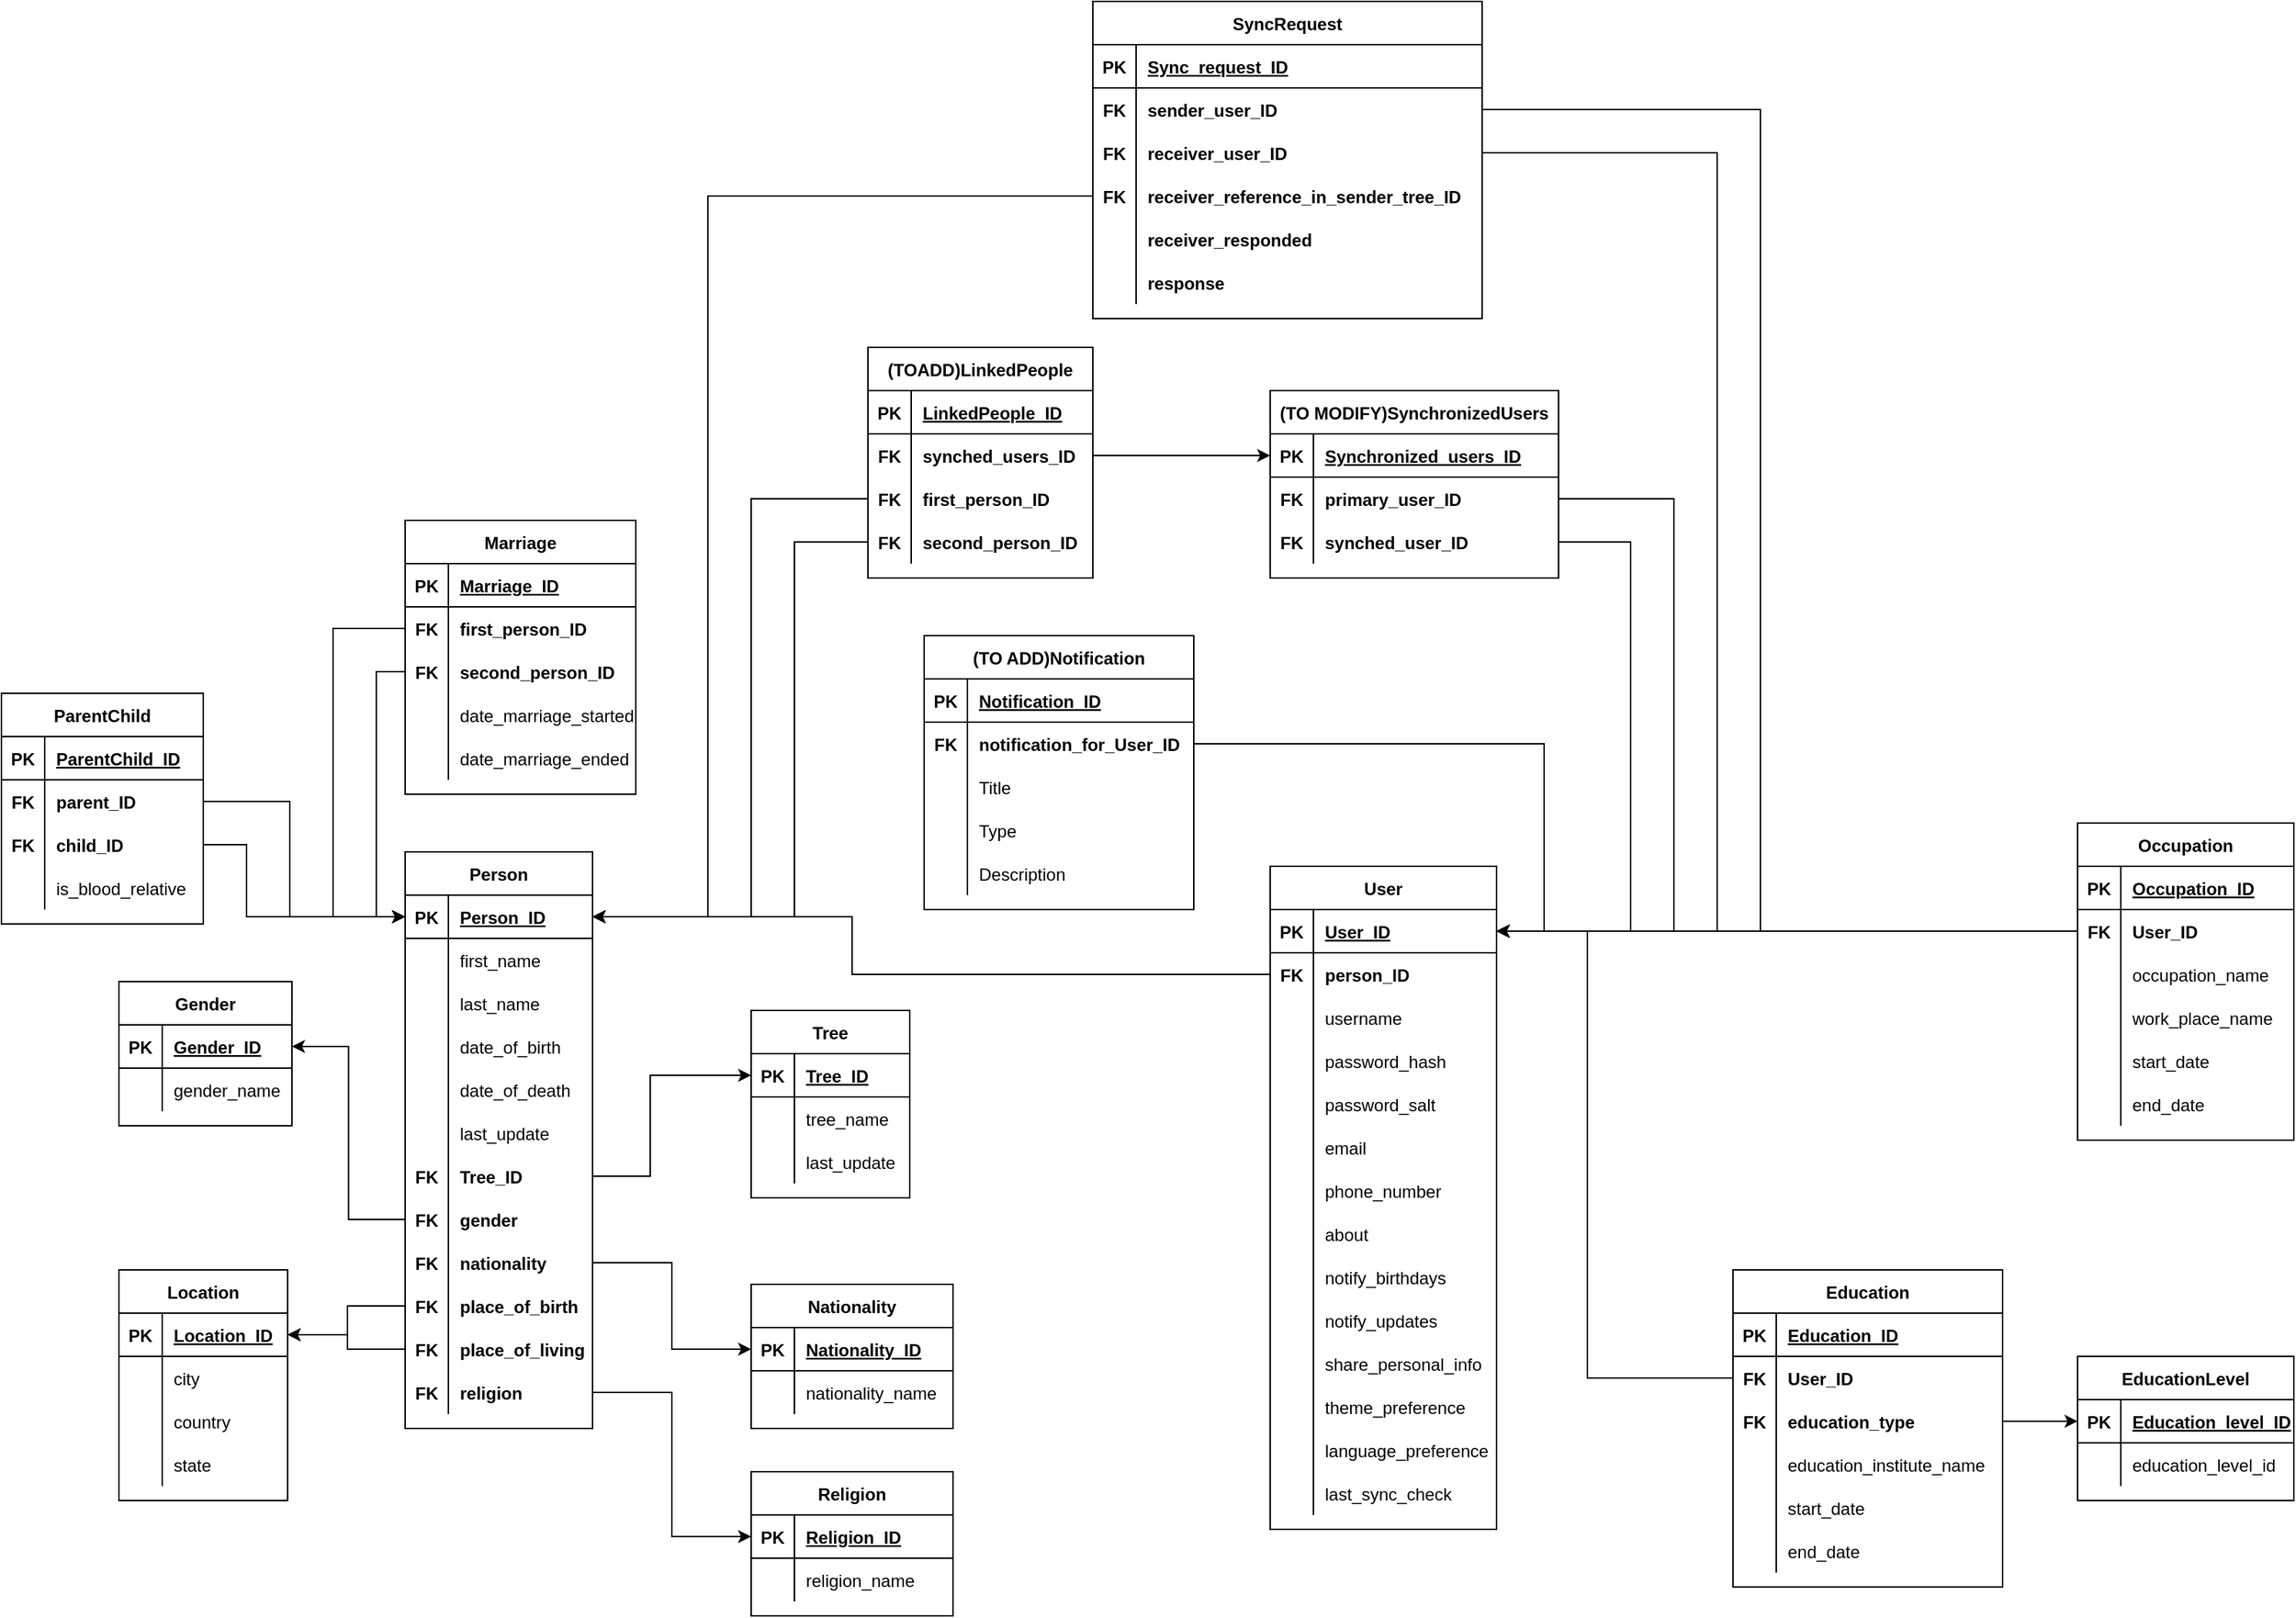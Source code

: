 <mxfile version="15.4.0" type="device"><diagram id="Pc9cE7sEAGiaol2-gb4M" name="Page-1"><mxGraphModel dx="2031" dy="1174" grid="1" gridSize="10" guides="1" tooltips="1" connect="1" arrows="1" fold="1" page="1" pageScale="1" pageWidth="827" pageHeight="1169" math="0" shadow="0"><root><mxCell id="0"/><mxCell id="1" parent="0"/><mxCell id="31TON-DF2IL3niw4yVgP-1" value="Person" style="shape=table;startSize=30;container=1;collapsible=1;childLayout=tableLayout;fixedRows=1;rowLines=0;fontStyle=1;align=center;resizeLast=1;" parent="1" vertex="1"><mxGeometry x="320" y="630" width="130" height="400" as="geometry"/></mxCell><mxCell id="31TON-DF2IL3niw4yVgP-2" value="" style="shape=partialRectangle;collapsible=0;dropTarget=0;pointerEvents=0;fillColor=none;top=0;left=0;bottom=1;right=0;points=[[0,0.5],[1,0.5]];portConstraint=eastwest;" parent="31TON-DF2IL3niw4yVgP-1" vertex="1"><mxGeometry y="30" width="130" height="30" as="geometry"/></mxCell><mxCell id="31TON-DF2IL3niw4yVgP-3" value="PK" style="shape=partialRectangle;connectable=0;fillColor=none;top=0;left=0;bottom=0;right=0;fontStyle=1;overflow=hidden;" parent="31TON-DF2IL3niw4yVgP-2" vertex="1"><mxGeometry width="30" height="30" as="geometry"><mxRectangle width="30" height="30" as="alternateBounds"/></mxGeometry></mxCell><mxCell id="31TON-DF2IL3niw4yVgP-4" value="Person_ID" style="shape=partialRectangle;connectable=0;fillColor=none;top=0;left=0;bottom=0;right=0;align=left;spacingLeft=6;fontStyle=5;overflow=hidden;" parent="31TON-DF2IL3niw4yVgP-2" vertex="1"><mxGeometry x="30" width="100" height="30" as="geometry"><mxRectangle width="100" height="30" as="alternateBounds"/></mxGeometry></mxCell><mxCell id="ro3Fa6Y3wbgPIC0PQVV5-14" value="" style="shape=partialRectangle;collapsible=0;dropTarget=0;pointerEvents=0;fillColor=none;top=0;left=0;bottom=0;right=0;points=[[0,0.5],[1,0.5]];portConstraint=eastwest;" vertex="1" parent="31TON-DF2IL3niw4yVgP-1"><mxGeometry y="60" width="130" height="30" as="geometry"/></mxCell><mxCell id="ro3Fa6Y3wbgPIC0PQVV5-15" value="" style="shape=partialRectangle;connectable=0;fillColor=none;top=0;left=0;bottom=0;right=0;editable=1;overflow=hidden;" vertex="1" parent="ro3Fa6Y3wbgPIC0PQVV5-14"><mxGeometry width="30" height="30" as="geometry"><mxRectangle width="30" height="30" as="alternateBounds"/></mxGeometry></mxCell><mxCell id="ro3Fa6Y3wbgPIC0PQVV5-16" value="first_name" style="shape=partialRectangle;connectable=0;fillColor=none;top=0;left=0;bottom=0;right=0;align=left;spacingLeft=6;overflow=hidden;" vertex="1" parent="ro3Fa6Y3wbgPIC0PQVV5-14"><mxGeometry x="30" width="100" height="30" as="geometry"><mxRectangle width="100" height="30" as="alternateBounds"/></mxGeometry></mxCell><mxCell id="31TON-DF2IL3niw4yVgP-8" value="" style="shape=partialRectangle;collapsible=0;dropTarget=0;pointerEvents=0;fillColor=none;top=0;left=0;bottom=0;right=0;points=[[0,0.5],[1,0.5]];portConstraint=eastwest;" parent="31TON-DF2IL3niw4yVgP-1" vertex="1"><mxGeometry y="90" width="130" height="30" as="geometry"/></mxCell><mxCell id="31TON-DF2IL3niw4yVgP-9" value="" style="shape=partialRectangle;connectable=0;fillColor=none;top=0;left=0;bottom=0;right=0;editable=1;overflow=hidden;" parent="31TON-DF2IL3niw4yVgP-8" vertex="1"><mxGeometry width="30" height="30" as="geometry"><mxRectangle width="30" height="30" as="alternateBounds"/></mxGeometry></mxCell><mxCell id="31TON-DF2IL3niw4yVgP-10" value="last_name" style="shape=partialRectangle;connectable=0;fillColor=none;top=0;left=0;bottom=0;right=0;align=left;spacingLeft=6;overflow=hidden;" parent="31TON-DF2IL3niw4yVgP-8" vertex="1"><mxGeometry x="30" width="100" height="30" as="geometry"><mxRectangle width="100" height="30" as="alternateBounds"/></mxGeometry></mxCell><mxCell id="31TON-DF2IL3niw4yVgP-11" value="" style="shape=partialRectangle;collapsible=0;dropTarget=0;pointerEvents=0;fillColor=none;top=0;left=0;bottom=0;right=0;points=[[0,0.5],[1,0.5]];portConstraint=eastwest;" parent="31TON-DF2IL3niw4yVgP-1" vertex="1"><mxGeometry y="120" width="130" height="30" as="geometry"/></mxCell><mxCell id="31TON-DF2IL3niw4yVgP-12" value="" style="shape=partialRectangle;connectable=0;fillColor=none;top=0;left=0;bottom=0;right=0;editable=1;overflow=hidden;" parent="31TON-DF2IL3niw4yVgP-11" vertex="1"><mxGeometry width="30" height="30" as="geometry"><mxRectangle width="30" height="30" as="alternateBounds"/></mxGeometry></mxCell><mxCell id="31TON-DF2IL3niw4yVgP-13" value="date_of_birth" style="shape=partialRectangle;connectable=0;fillColor=none;top=0;left=0;bottom=0;right=0;align=left;spacingLeft=6;overflow=hidden;" parent="31TON-DF2IL3niw4yVgP-11" vertex="1"><mxGeometry x="30" width="100" height="30" as="geometry"><mxRectangle width="100" height="30" as="alternateBounds"/></mxGeometry></mxCell><mxCell id="31TON-DF2IL3niw4yVgP-34" value="" style="shape=partialRectangle;collapsible=0;dropTarget=0;pointerEvents=0;fillColor=none;top=0;left=0;bottom=0;right=0;points=[[0,0.5],[1,0.5]];portConstraint=eastwest;" parent="31TON-DF2IL3niw4yVgP-1" vertex="1"><mxGeometry y="150" width="130" height="30" as="geometry"/></mxCell><mxCell id="31TON-DF2IL3niw4yVgP-35" value="" style="shape=partialRectangle;connectable=0;fillColor=none;top=0;left=0;bottom=0;right=0;editable=1;overflow=hidden;" parent="31TON-DF2IL3niw4yVgP-34" vertex="1"><mxGeometry width="30" height="30" as="geometry"><mxRectangle width="30" height="30" as="alternateBounds"/></mxGeometry></mxCell><mxCell id="31TON-DF2IL3niw4yVgP-36" value="date_of_death" style="shape=partialRectangle;connectable=0;fillColor=none;top=0;left=0;bottom=0;right=0;align=left;spacingLeft=6;overflow=hidden;" parent="31TON-DF2IL3niw4yVgP-34" vertex="1"><mxGeometry x="30" width="100" height="30" as="geometry"><mxRectangle width="100" height="30" as="alternateBounds"/></mxGeometry></mxCell><mxCell id="cWGuFHNb6JGiyHFwsmmX-46" value="" style="shape=partialRectangle;collapsible=0;dropTarget=0;pointerEvents=0;fillColor=none;top=0;left=0;bottom=0;right=0;points=[[0,0.5],[1,0.5]];portConstraint=eastwest;" parent="31TON-DF2IL3niw4yVgP-1" vertex="1"><mxGeometry y="180" width="130" height="30" as="geometry"/></mxCell><mxCell id="cWGuFHNb6JGiyHFwsmmX-47" value="" style="shape=partialRectangle;connectable=0;fillColor=none;top=0;left=0;bottom=0;right=0;editable=1;overflow=hidden;" parent="cWGuFHNb6JGiyHFwsmmX-46" vertex="1"><mxGeometry width="30" height="30" as="geometry"><mxRectangle width="30" height="30" as="alternateBounds"/></mxGeometry></mxCell><mxCell id="cWGuFHNb6JGiyHFwsmmX-48" value="last_update" style="shape=partialRectangle;connectable=0;fillColor=none;top=0;left=0;bottom=0;right=0;align=left;spacingLeft=6;overflow=hidden;" parent="cWGuFHNb6JGiyHFwsmmX-46" vertex="1"><mxGeometry x="30" width="100" height="30" as="geometry"><mxRectangle width="100" height="30" as="alternateBounds"/></mxGeometry></mxCell><mxCell id="31TON-DF2IL3niw4yVgP-43" value="" style="shape=partialRectangle;collapsible=0;dropTarget=0;pointerEvents=0;fillColor=none;top=0;left=0;bottom=0;right=0;points=[[0,0.5],[1,0.5]];portConstraint=eastwest;fontStyle=1" parent="31TON-DF2IL3niw4yVgP-1" vertex="1"><mxGeometry y="210" width="130" height="30" as="geometry"/></mxCell><mxCell id="31TON-DF2IL3niw4yVgP-44" value="FK" style="shape=partialRectangle;connectable=0;fillColor=none;top=0;left=0;bottom=0;right=0;editable=1;overflow=hidden;fontStyle=1" parent="31TON-DF2IL3niw4yVgP-43" vertex="1"><mxGeometry width="30" height="30" as="geometry"><mxRectangle width="30" height="30" as="alternateBounds"/></mxGeometry></mxCell><mxCell id="31TON-DF2IL3niw4yVgP-45" value="Tree_ID" style="shape=partialRectangle;connectable=0;fillColor=none;top=0;left=0;bottom=0;right=0;align=left;spacingLeft=6;overflow=hidden;fontStyle=1" parent="31TON-DF2IL3niw4yVgP-43" vertex="1"><mxGeometry x="30" width="100" height="30" as="geometry"><mxRectangle width="100" height="30" as="alternateBounds"/></mxGeometry></mxCell><mxCell id="31TON-DF2IL3niw4yVgP-74" value="" style="shape=partialRectangle;collapsible=0;dropTarget=0;pointerEvents=0;fillColor=none;top=0;left=0;bottom=0;right=0;points=[[0,0.5],[1,0.5]];portConstraint=eastwest;" parent="31TON-DF2IL3niw4yVgP-1" vertex="1"><mxGeometry y="240" width="130" height="30" as="geometry"/></mxCell><mxCell id="31TON-DF2IL3niw4yVgP-75" value="FK" style="shape=partialRectangle;connectable=0;fillColor=none;top=0;left=0;bottom=0;right=0;editable=1;overflow=hidden;fontStyle=1" parent="31TON-DF2IL3niw4yVgP-74" vertex="1"><mxGeometry width="30" height="30" as="geometry"><mxRectangle width="30" height="30" as="alternateBounds"/></mxGeometry></mxCell><mxCell id="31TON-DF2IL3niw4yVgP-76" value="gender" style="shape=partialRectangle;connectable=0;fillColor=none;top=0;left=0;bottom=0;right=0;align=left;spacingLeft=6;overflow=hidden;fontStyle=1" parent="31TON-DF2IL3niw4yVgP-74" vertex="1"><mxGeometry x="30" width="100" height="30" as="geometry"><mxRectangle width="100" height="30" as="alternateBounds"/></mxGeometry></mxCell><mxCell id="31TON-DF2IL3niw4yVgP-230" value="" style="shape=partialRectangle;collapsible=0;dropTarget=0;pointerEvents=0;fillColor=none;top=0;left=0;bottom=0;right=0;points=[[0,0.5],[1,0.5]];portConstraint=eastwest;" parent="31TON-DF2IL3niw4yVgP-1" vertex="1"><mxGeometry y="270" width="130" height="30" as="geometry"/></mxCell><mxCell id="31TON-DF2IL3niw4yVgP-231" value="FK" style="shape=partialRectangle;connectable=0;fillColor=none;top=0;left=0;bottom=0;right=0;editable=1;overflow=hidden;fontStyle=1" parent="31TON-DF2IL3niw4yVgP-230" vertex="1"><mxGeometry width="30" height="30" as="geometry"><mxRectangle width="30" height="30" as="alternateBounds"/></mxGeometry></mxCell><mxCell id="31TON-DF2IL3niw4yVgP-232" value="nationality" style="shape=partialRectangle;connectable=0;fillColor=none;top=0;left=0;bottom=0;right=0;align=left;spacingLeft=6;overflow=hidden;fontStyle=1" parent="31TON-DF2IL3niw4yVgP-230" vertex="1"><mxGeometry x="30" width="100" height="30" as="geometry"><mxRectangle width="100" height="30" as="alternateBounds"/></mxGeometry></mxCell><mxCell id="31TON-DF2IL3niw4yVgP-31" value="" style="shape=partialRectangle;collapsible=0;dropTarget=0;pointerEvents=0;fillColor=none;top=0;left=0;bottom=0;right=0;points=[[0,0.5],[1,0.5]];portConstraint=eastwest;" parent="31TON-DF2IL3niw4yVgP-1" vertex="1"><mxGeometry y="300" width="130" height="30" as="geometry"/></mxCell><mxCell id="31TON-DF2IL3niw4yVgP-32" value="FK" style="shape=partialRectangle;connectable=0;fillColor=none;top=0;left=0;bottom=0;right=0;editable=1;overflow=hidden;fontStyle=1" parent="31TON-DF2IL3niw4yVgP-31" vertex="1"><mxGeometry width="30" height="30" as="geometry"><mxRectangle width="30" height="30" as="alternateBounds"/></mxGeometry></mxCell><mxCell id="31TON-DF2IL3niw4yVgP-33" value="place_of_birth" style="shape=partialRectangle;connectable=0;fillColor=none;top=0;left=0;bottom=0;right=0;align=left;spacingLeft=6;overflow=hidden;fontStyle=1" parent="31TON-DF2IL3niw4yVgP-31" vertex="1"><mxGeometry x="30" width="100" height="30" as="geometry"><mxRectangle width="100" height="30" as="alternateBounds"/></mxGeometry></mxCell><mxCell id="31TON-DF2IL3niw4yVgP-243" value="" style="shape=partialRectangle;collapsible=0;dropTarget=0;pointerEvents=0;fillColor=none;top=0;left=0;bottom=0;right=0;points=[[0,0.5],[1,0.5]];portConstraint=eastwest;" parent="31TON-DF2IL3niw4yVgP-1" vertex="1"><mxGeometry y="330" width="130" height="30" as="geometry"/></mxCell><mxCell id="31TON-DF2IL3niw4yVgP-244" value="FK" style="shape=partialRectangle;connectable=0;fillColor=none;top=0;left=0;bottom=0;right=0;editable=1;overflow=hidden;fontStyle=1" parent="31TON-DF2IL3niw4yVgP-243" vertex="1"><mxGeometry width="30" height="30" as="geometry"><mxRectangle width="30" height="30" as="alternateBounds"/></mxGeometry></mxCell><mxCell id="31TON-DF2IL3niw4yVgP-245" value="place_of_living" style="shape=partialRectangle;connectable=0;fillColor=none;top=0;left=0;bottom=0;right=0;align=left;spacingLeft=6;overflow=hidden;fontStyle=1" parent="31TON-DF2IL3niw4yVgP-243" vertex="1"><mxGeometry x="30" width="100" height="30" as="geometry"><mxRectangle width="100" height="30" as="alternateBounds"/></mxGeometry></mxCell><mxCell id="31TON-DF2IL3niw4yVgP-176" value="" style="shape=partialRectangle;collapsible=0;dropTarget=0;pointerEvents=0;fillColor=none;top=0;left=0;bottom=0;right=0;points=[[0,0.5],[1,0.5]];portConstraint=eastwest;" parent="31TON-DF2IL3niw4yVgP-1" vertex="1"><mxGeometry y="360" width="130" height="30" as="geometry"/></mxCell><mxCell id="31TON-DF2IL3niw4yVgP-177" value="FK" style="shape=partialRectangle;connectable=0;fillColor=none;top=0;left=0;bottom=0;right=0;editable=1;overflow=hidden;fontStyle=1" parent="31TON-DF2IL3niw4yVgP-176" vertex="1"><mxGeometry width="30" height="30" as="geometry"><mxRectangle width="30" height="30" as="alternateBounds"/></mxGeometry></mxCell><mxCell id="31TON-DF2IL3niw4yVgP-178" value="religion" style="shape=partialRectangle;connectable=0;fillColor=none;top=0;left=0;bottom=0;right=0;align=left;spacingLeft=6;overflow=hidden;fontStyle=1" parent="31TON-DF2IL3niw4yVgP-176" vertex="1"><mxGeometry x="30" width="100" height="30" as="geometry"><mxRectangle width="100" height="30" as="alternateBounds"/></mxGeometry></mxCell><mxCell id="31TON-DF2IL3niw4yVgP-77" style="edgeStyle=orthogonalEdgeStyle;rounded=0;orthogonalLoop=1;jettySize=auto;html=1;exitX=0;exitY=0.5;exitDx=0;exitDy=0;entryX=0;entryY=0.5;entryDx=0;entryDy=0;" parent="1" source="31TON-DF2IL3niw4yVgP-71" target="31TON-DF2IL3niw4yVgP-2" edge="1"><mxGeometry relative="1" as="geometry"><Array as="points"><mxPoint x="300" y="505"/><mxPoint x="300" y="675"/></Array></mxGeometry></mxCell><mxCell id="31TON-DF2IL3niw4yVgP-78" style="edgeStyle=orthogonalEdgeStyle;rounded=0;orthogonalLoop=1;jettySize=auto;html=1;exitX=0;exitY=0.5;exitDx=0;exitDy=0;entryX=0;entryY=0.5;entryDx=0;entryDy=0;" parent="1" source="31TON-DF2IL3niw4yVgP-50" target="31TON-DF2IL3niw4yVgP-2" edge="1"><mxGeometry relative="1" as="geometry"><Array as="points"><mxPoint x="270" y="475"/><mxPoint x="270" y="675"/></Array></mxGeometry></mxCell><mxCell id="31TON-DF2IL3niw4yVgP-80" value="Marriage" style="shape=table;startSize=30;container=1;collapsible=1;childLayout=tableLayout;fixedRows=1;rowLines=0;fontStyle=1;align=center;resizeLast=1;" parent="1" vertex="1"><mxGeometry x="320" y="400" width="160" height="190" as="geometry"/></mxCell><mxCell id="31TON-DF2IL3niw4yVgP-81" value="" style="shape=partialRectangle;collapsible=0;dropTarget=0;pointerEvents=0;fillColor=none;top=0;left=0;bottom=1;right=0;points=[[0,0.5],[1,0.5]];portConstraint=eastwest;" parent="31TON-DF2IL3niw4yVgP-80" vertex="1"><mxGeometry y="30" width="160" height="30" as="geometry"/></mxCell><mxCell id="31TON-DF2IL3niw4yVgP-82" value="PK" style="shape=partialRectangle;connectable=0;fillColor=none;top=0;left=0;bottom=0;right=0;fontStyle=1;overflow=hidden;" parent="31TON-DF2IL3niw4yVgP-81" vertex="1"><mxGeometry width="30" height="30" as="geometry"><mxRectangle width="30" height="30" as="alternateBounds"/></mxGeometry></mxCell><mxCell id="31TON-DF2IL3niw4yVgP-83" value="Marriage_ID" style="shape=partialRectangle;connectable=0;fillColor=none;top=0;left=0;bottom=0;right=0;align=left;spacingLeft=6;fontStyle=5;overflow=hidden;" parent="31TON-DF2IL3niw4yVgP-81" vertex="1"><mxGeometry x="30" width="130" height="30" as="geometry"><mxRectangle width="130" height="30" as="alternateBounds"/></mxGeometry></mxCell><mxCell id="31TON-DF2IL3niw4yVgP-50" value="" style="shape=partialRectangle;collapsible=0;dropTarget=0;pointerEvents=0;fillColor=none;top=0;left=0;bottom=0;right=0;points=[[0,0.5],[1,0.5]];portConstraint=eastwest;fontStyle=1" parent="31TON-DF2IL3niw4yVgP-80" vertex="1"><mxGeometry y="60" width="160" height="30" as="geometry"/></mxCell><mxCell id="31TON-DF2IL3niw4yVgP-51" value="FK" style="shape=partialRectangle;connectable=0;fillColor=none;top=0;left=0;bottom=0;right=0;editable=1;overflow=hidden;fontStyle=1" parent="31TON-DF2IL3niw4yVgP-50" vertex="1"><mxGeometry width="30" height="30" as="geometry"><mxRectangle width="30" height="30" as="alternateBounds"/></mxGeometry></mxCell><mxCell id="31TON-DF2IL3niw4yVgP-52" value="first_person_ID" style="shape=partialRectangle;connectable=0;fillColor=none;top=0;left=0;bottom=0;right=0;align=left;spacingLeft=6;overflow=hidden;fontStyle=1" parent="31TON-DF2IL3niw4yVgP-50" vertex="1"><mxGeometry x="30" width="130" height="30" as="geometry"><mxRectangle width="130" height="30" as="alternateBounds"/></mxGeometry></mxCell><mxCell id="31TON-DF2IL3niw4yVgP-71" value="" style="shape=partialRectangle;collapsible=0;dropTarget=0;pointerEvents=0;fillColor=none;top=0;left=0;bottom=0;right=0;points=[[0,0.5],[1,0.5]];portConstraint=eastwest;fontStyle=1" parent="31TON-DF2IL3niw4yVgP-80" vertex="1"><mxGeometry y="90" width="160" height="30" as="geometry"/></mxCell><mxCell id="31TON-DF2IL3niw4yVgP-72" value="FK" style="shape=partialRectangle;connectable=0;fillColor=none;top=0;left=0;bottom=0;right=0;editable=1;overflow=hidden;fontStyle=1" parent="31TON-DF2IL3niw4yVgP-71" vertex="1"><mxGeometry width="30" height="30" as="geometry"><mxRectangle width="30" height="30" as="alternateBounds"/></mxGeometry></mxCell><mxCell id="31TON-DF2IL3niw4yVgP-73" value="second_person_ID" style="shape=partialRectangle;connectable=0;fillColor=none;top=0;left=0;bottom=0;right=0;align=left;spacingLeft=6;overflow=hidden;fontStyle=1" parent="31TON-DF2IL3niw4yVgP-71" vertex="1"><mxGeometry x="30" width="130" height="30" as="geometry"><mxRectangle width="130" height="30" as="alternateBounds"/></mxGeometry></mxCell><mxCell id="31TON-DF2IL3niw4yVgP-90" value="" style="shape=partialRectangle;collapsible=0;dropTarget=0;pointerEvents=0;fillColor=none;top=0;left=0;bottom=0;right=0;points=[[0,0.5],[1,0.5]];portConstraint=eastwest;" parent="31TON-DF2IL3niw4yVgP-80" vertex="1"><mxGeometry y="120" width="160" height="30" as="geometry"/></mxCell><mxCell id="31TON-DF2IL3niw4yVgP-91" value="" style="shape=partialRectangle;connectable=0;fillColor=none;top=0;left=0;bottom=0;right=0;editable=1;overflow=hidden;" parent="31TON-DF2IL3niw4yVgP-90" vertex="1"><mxGeometry width="30" height="30" as="geometry"><mxRectangle width="30" height="30" as="alternateBounds"/></mxGeometry></mxCell><mxCell id="31TON-DF2IL3niw4yVgP-92" value="date_marriage_started" style="shape=partialRectangle;connectable=0;fillColor=none;top=0;left=0;bottom=0;right=0;align=left;spacingLeft=6;overflow=hidden;" parent="31TON-DF2IL3niw4yVgP-90" vertex="1"><mxGeometry x="30" width="130" height="30" as="geometry"><mxRectangle width="130" height="30" as="alternateBounds"/></mxGeometry></mxCell><mxCell id="31TON-DF2IL3niw4yVgP-93" value="" style="shape=partialRectangle;collapsible=0;dropTarget=0;pointerEvents=0;fillColor=none;top=0;left=0;bottom=0;right=0;points=[[0,0.5],[1,0.5]];portConstraint=eastwest;" parent="31TON-DF2IL3niw4yVgP-80" vertex="1"><mxGeometry y="150" width="160" height="30" as="geometry"/></mxCell><mxCell id="31TON-DF2IL3niw4yVgP-94" value="" style="shape=partialRectangle;connectable=0;fillColor=none;top=0;left=0;bottom=0;right=0;editable=1;overflow=hidden;" parent="31TON-DF2IL3niw4yVgP-93" vertex="1"><mxGeometry width="30" height="30" as="geometry"><mxRectangle width="30" height="30" as="alternateBounds"/></mxGeometry></mxCell><mxCell id="31TON-DF2IL3niw4yVgP-95" value="date_marriage_ended" style="shape=partialRectangle;connectable=0;fillColor=none;top=0;left=0;bottom=0;right=0;align=left;spacingLeft=6;overflow=hidden;" parent="31TON-DF2IL3niw4yVgP-93" vertex="1"><mxGeometry x="30" width="130" height="30" as="geometry"><mxRectangle width="130" height="30" as="alternateBounds"/></mxGeometry></mxCell><mxCell id="31TON-DF2IL3niw4yVgP-129" value="(TO MODIFY)SynchronizedUsers" style="shape=table;startSize=30;container=1;collapsible=1;childLayout=tableLayout;fixedRows=1;rowLines=0;fontStyle=1;align=center;resizeLast=1;" parent="1" vertex="1"><mxGeometry x="920" y="310" width="200" height="130" as="geometry"/></mxCell><mxCell id="31TON-DF2IL3niw4yVgP-130" value="" style="shape=partialRectangle;collapsible=0;dropTarget=0;pointerEvents=0;fillColor=none;top=0;left=0;bottom=1;right=0;points=[[0,0.5],[1,0.5]];portConstraint=eastwest;" parent="31TON-DF2IL3niw4yVgP-129" vertex="1"><mxGeometry y="30" width="200" height="30" as="geometry"/></mxCell><mxCell id="31TON-DF2IL3niw4yVgP-131" value="PK" style="shape=partialRectangle;connectable=0;fillColor=none;top=0;left=0;bottom=0;right=0;fontStyle=1;overflow=hidden;" parent="31TON-DF2IL3niw4yVgP-130" vertex="1"><mxGeometry width="30" height="30" as="geometry"><mxRectangle width="30" height="30" as="alternateBounds"/></mxGeometry></mxCell><mxCell id="31TON-DF2IL3niw4yVgP-132" value="Synchronized_users_ID" style="shape=partialRectangle;connectable=0;fillColor=none;top=0;left=0;bottom=0;right=0;align=left;spacingLeft=6;fontStyle=5;overflow=hidden;" parent="31TON-DF2IL3niw4yVgP-130" vertex="1"><mxGeometry x="30" width="170" height="30" as="geometry"><mxRectangle width="170" height="30" as="alternateBounds"/></mxGeometry></mxCell><mxCell id="31TON-DF2IL3niw4yVgP-133" value="" style="shape=partialRectangle;collapsible=0;dropTarget=0;pointerEvents=0;fillColor=none;top=0;left=0;bottom=0;right=0;points=[[0,0.5],[1,0.5]];portConstraint=eastwest;fontStyle=1" parent="31TON-DF2IL3niw4yVgP-129" vertex="1"><mxGeometry y="60" width="200" height="30" as="geometry"/></mxCell><mxCell id="31TON-DF2IL3niw4yVgP-134" value="FK" style="shape=partialRectangle;connectable=0;fillColor=none;top=0;left=0;bottom=0;right=0;editable=1;overflow=hidden;fontStyle=1" parent="31TON-DF2IL3niw4yVgP-133" vertex="1"><mxGeometry width="30" height="30" as="geometry"><mxRectangle width="30" height="30" as="alternateBounds"/></mxGeometry></mxCell><mxCell id="31TON-DF2IL3niw4yVgP-135" value="primary_user_ID" style="shape=partialRectangle;connectable=0;fillColor=none;top=0;left=0;bottom=0;right=0;align=left;spacingLeft=6;overflow=hidden;fontStyle=1" parent="31TON-DF2IL3niw4yVgP-133" vertex="1"><mxGeometry x="30" width="170" height="30" as="geometry"><mxRectangle width="170" height="30" as="alternateBounds"/></mxGeometry></mxCell><mxCell id="31TON-DF2IL3niw4yVgP-157" value="" style="shape=partialRectangle;collapsible=0;dropTarget=0;pointerEvents=0;fillColor=none;top=0;left=0;bottom=0;right=0;points=[[0,0.5],[1,0.5]];portConstraint=eastwest;fontStyle=1" parent="31TON-DF2IL3niw4yVgP-129" vertex="1"><mxGeometry y="90" width="200" height="30" as="geometry"/></mxCell><mxCell id="31TON-DF2IL3niw4yVgP-158" value="FK" style="shape=partialRectangle;connectable=0;fillColor=none;top=0;left=0;bottom=0;right=0;editable=1;overflow=hidden;fontStyle=1" parent="31TON-DF2IL3niw4yVgP-157" vertex="1"><mxGeometry width="30" height="30" as="geometry"><mxRectangle width="30" height="30" as="alternateBounds"/></mxGeometry></mxCell><mxCell id="31TON-DF2IL3niw4yVgP-159" value="synched_user_ID" style="shape=partialRectangle;connectable=0;fillColor=none;top=0;left=0;bottom=0;right=0;align=left;spacingLeft=6;overflow=hidden;fontStyle=1" parent="31TON-DF2IL3niw4yVgP-157" vertex="1"><mxGeometry x="30" width="170" height="30" as="geometry"><mxRectangle width="170" height="30" as="alternateBounds"/></mxGeometry></mxCell><mxCell id="31TON-DF2IL3niw4yVgP-166" value="User" style="shape=table;startSize=30;container=1;collapsible=1;childLayout=tableLayout;fixedRows=1;rowLines=0;fontStyle=1;align=center;resizeLast=1;" parent="1" vertex="1"><mxGeometry x="920" y="640" width="157" height="460" as="geometry"/></mxCell><mxCell id="31TON-DF2IL3niw4yVgP-167" value="" style="shape=partialRectangle;collapsible=0;dropTarget=0;pointerEvents=0;fillColor=none;top=0;left=0;bottom=1;right=0;points=[[0,0.5],[1,0.5]];portConstraint=eastwest;" parent="31TON-DF2IL3niw4yVgP-166" vertex="1"><mxGeometry y="30" width="157" height="30" as="geometry"/></mxCell><mxCell id="31TON-DF2IL3niw4yVgP-168" value="PK" style="shape=partialRectangle;connectable=0;fillColor=none;top=0;left=0;bottom=0;right=0;fontStyle=1;overflow=hidden;" parent="31TON-DF2IL3niw4yVgP-167" vertex="1"><mxGeometry width="30" height="30" as="geometry"><mxRectangle width="30" height="30" as="alternateBounds"/></mxGeometry></mxCell><mxCell id="31TON-DF2IL3niw4yVgP-169" value="User_ID" style="shape=partialRectangle;connectable=0;fillColor=none;top=0;left=0;bottom=0;right=0;align=left;spacingLeft=6;fontStyle=5;overflow=hidden;" parent="31TON-DF2IL3niw4yVgP-167" vertex="1"><mxGeometry x="30" width="127" height="30" as="geometry"><mxRectangle width="127" height="30" as="alternateBounds"/></mxGeometry></mxCell><mxCell id="31TON-DF2IL3niw4yVgP-170" value="" style="shape=partialRectangle;collapsible=0;dropTarget=0;pointerEvents=0;fillColor=none;top=0;left=0;bottom=0;right=0;points=[[0,0.5],[1,0.5]];portConstraint=eastwest;fontStyle=1" parent="31TON-DF2IL3niw4yVgP-166" vertex="1"><mxGeometry y="60" width="157" height="30" as="geometry"/></mxCell><mxCell id="31TON-DF2IL3niw4yVgP-171" value="FK" style="shape=partialRectangle;connectable=0;fillColor=none;top=0;left=0;bottom=0;right=0;editable=1;overflow=hidden;fontStyle=1" parent="31TON-DF2IL3niw4yVgP-170" vertex="1"><mxGeometry width="30" height="30" as="geometry"><mxRectangle width="30" height="30" as="alternateBounds"/></mxGeometry></mxCell><mxCell id="31TON-DF2IL3niw4yVgP-172" value="person_ID" style="shape=partialRectangle;connectable=0;fillColor=none;top=0;left=0;bottom=0;right=0;align=left;spacingLeft=6;overflow=hidden;fontStyle=1" parent="31TON-DF2IL3niw4yVgP-170" vertex="1"><mxGeometry x="30" width="127" height="30" as="geometry"><mxRectangle width="127" height="30" as="alternateBounds"/></mxGeometry></mxCell><mxCell id="31TON-DF2IL3niw4yVgP-173" value="" style="shape=partialRectangle;collapsible=0;dropTarget=0;pointerEvents=0;fillColor=none;top=0;left=0;bottom=0;right=0;points=[[0,0.5],[1,0.5]];portConstraint=eastwest;" parent="31TON-DF2IL3niw4yVgP-166" vertex="1"><mxGeometry y="90" width="157" height="30" as="geometry"/></mxCell><mxCell id="31TON-DF2IL3niw4yVgP-174" value="" style="shape=partialRectangle;connectable=0;fillColor=none;top=0;left=0;bottom=0;right=0;editable=1;overflow=hidden;" parent="31TON-DF2IL3niw4yVgP-173" vertex="1"><mxGeometry width="30" height="30" as="geometry"><mxRectangle width="30" height="30" as="alternateBounds"/></mxGeometry></mxCell><mxCell id="31TON-DF2IL3niw4yVgP-175" value="username" style="shape=partialRectangle;connectable=0;fillColor=none;top=0;left=0;bottom=0;right=0;align=left;spacingLeft=6;overflow=hidden;" parent="31TON-DF2IL3niw4yVgP-173" vertex="1"><mxGeometry x="30" width="127" height="30" as="geometry"><mxRectangle width="127" height="30" as="alternateBounds"/></mxGeometry></mxCell><mxCell id="cWGuFHNb6JGiyHFwsmmX-52" value="" style="shape=partialRectangle;collapsible=0;dropTarget=0;pointerEvents=0;fillColor=none;top=0;left=0;bottom=0;right=0;points=[[0,0.5],[1,0.5]];portConstraint=eastwest;" parent="31TON-DF2IL3niw4yVgP-166" vertex="1"><mxGeometry y="120" width="157" height="30" as="geometry"/></mxCell><mxCell id="cWGuFHNb6JGiyHFwsmmX-53" value="" style="shape=partialRectangle;connectable=0;fillColor=none;top=0;left=0;bottom=0;right=0;editable=1;overflow=hidden;" parent="cWGuFHNb6JGiyHFwsmmX-52" vertex="1"><mxGeometry width="30" height="30" as="geometry"><mxRectangle width="30" height="30" as="alternateBounds"/></mxGeometry></mxCell><mxCell id="cWGuFHNb6JGiyHFwsmmX-54" value="password_hash" style="shape=partialRectangle;connectable=0;fillColor=none;top=0;left=0;bottom=0;right=0;align=left;spacingLeft=6;overflow=hidden;" parent="cWGuFHNb6JGiyHFwsmmX-52" vertex="1"><mxGeometry x="30" width="127" height="30" as="geometry"><mxRectangle width="127" height="30" as="alternateBounds"/></mxGeometry></mxCell><mxCell id="ro3Fa6Y3wbgPIC0PQVV5-21" value="" style="shape=partialRectangle;collapsible=0;dropTarget=0;pointerEvents=0;fillColor=none;top=0;left=0;bottom=0;right=0;points=[[0,0.5],[1,0.5]];portConstraint=eastwest;" vertex="1" parent="31TON-DF2IL3niw4yVgP-166"><mxGeometry y="150" width="157" height="30" as="geometry"/></mxCell><mxCell id="ro3Fa6Y3wbgPIC0PQVV5-22" value="" style="shape=partialRectangle;connectable=0;fillColor=none;top=0;left=0;bottom=0;right=0;editable=1;overflow=hidden;" vertex="1" parent="ro3Fa6Y3wbgPIC0PQVV5-21"><mxGeometry width="30" height="30" as="geometry"><mxRectangle width="30" height="30" as="alternateBounds"/></mxGeometry></mxCell><mxCell id="ro3Fa6Y3wbgPIC0PQVV5-23" value="password_salt" style="shape=partialRectangle;connectable=0;fillColor=none;top=0;left=0;bottom=0;right=0;align=left;spacingLeft=6;overflow=hidden;" vertex="1" parent="ro3Fa6Y3wbgPIC0PQVV5-21"><mxGeometry x="30" width="127" height="30" as="geometry"><mxRectangle width="127" height="30" as="alternateBounds"/></mxGeometry></mxCell><mxCell id="cWGuFHNb6JGiyHFwsmmX-49" value="" style="shape=partialRectangle;collapsible=0;dropTarget=0;pointerEvents=0;fillColor=none;top=0;left=0;bottom=0;right=0;points=[[0,0.5],[1,0.5]];portConstraint=eastwest;" parent="31TON-DF2IL3niw4yVgP-166" vertex="1"><mxGeometry y="180" width="157" height="30" as="geometry"/></mxCell><mxCell id="cWGuFHNb6JGiyHFwsmmX-50" value="" style="shape=partialRectangle;connectable=0;fillColor=none;top=0;left=0;bottom=0;right=0;editable=1;overflow=hidden;" parent="cWGuFHNb6JGiyHFwsmmX-49" vertex="1"><mxGeometry width="30" height="30" as="geometry"><mxRectangle width="30" height="30" as="alternateBounds"/></mxGeometry></mxCell><mxCell id="cWGuFHNb6JGiyHFwsmmX-51" value="email" style="shape=partialRectangle;connectable=0;fillColor=none;top=0;left=0;bottom=0;right=0;align=left;spacingLeft=6;overflow=hidden;" parent="cWGuFHNb6JGiyHFwsmmX-49" vertex="1"><mxGeometry x="30" width="127" height="30" as="geometry"><mxRectangle width="127" height="30" as="alternateBounds"/></mxGeometry></mxCell><mxCell id="31TON-DF2IL3niw4yVgP-246" value="" style="shape=partialRectangle;collapsible=0;dropTarget=0;pointerEvents=0;fillColor=none;top=0;left=0;bottom=0;right=0;points=[[0,0.5],[1,0.5]];portConstraint=eastwest;" parent="31TON-DF2IL3niw4yVgP-166" vertex="1"><mxGeometry y="210" width="157" height="30" as="geometry"/></mxCell><mxCell id="31TON-DF2IL3niw4yVgP-247" value="" style="shape=partialRectangle;connectable=0;fillColor=none;top=0;left=0;bottom=0;right=0;editable=1;overflow=hidden;" parent="31TON-DF2IL3niw4yVgP-246" vertex="1"><mxGeometry width="30" height="30" as="geometry"><mxRectangle width="30" height="30" as="alternateBounds"/></mxGeometry></mxCell><mxCell id="31TON-DF2IL3niw4yVgP-248" value="phone_number" style="shape=partialRectangle;connectable=0;fillColor=none;top=0;left=0;bottom=0;right=0;align=left;spacingLeft=6;overflow=hidden;" parent="31TON-DF2IL3niw4yVgP-246" vertex="1"><mxGeometry x="30" width="127" height="30" as="geometry"><mxRectangle width="127" height="30" as="alternateBounds"/></mxGeometry></mxCell><mxCell id="31TON-DF2IL3niw4yVgP-237" value="" style="shape=partialRectangle;collapsible=0;dropTarget=0;pointerEvents=0;fillColor=none;top=0;left=0;bottom=0;right=0;points=[[0,0.5],[1,0.5]];portConstraint=eastwest;" parent="31TON-DF2IL3niw4yVgP-166" vertex="1"><mxGeometry y="240" width="157" height="30" as="geometry"/></mxCell><mxCell id="31TON-DF2IL3niw4yVgP-238" value="" style="shape=partialRectangle;connectable=0;fillColor=none;top=0;left=0;bottom=0;right=0;editable=1;overflow=hidden;" parent="31TON-DF2IL3niw4yVgP-237" vertex="1"><mxGeometry width="30" height="30" as="geometry"><mxRectangle width="30" height="30" as="alternateBounds"/></mxGeometry></mxCell><mxCell id="31TON-DF2IL3niw4yVgP-239" value="about" style="shape=partialRectangle;connectable=0;fillColor=none;top=0;left=0;bottom=0;right=0;align=left;spacingLeft=6;overflow=hidden;" parent="31TON-DF2IL3niw4yVgP-237" vertex="1"><mxGeometry x="30" width="127" height="30" as="geometry"><mxRectangle width="127" height="30" as="alternateBounds"/></mxGeometry></mxCell><mxCell id="ZXSyr1Ru7cfaB-tYVApV-1" value="" style="shape=partialRectangle;collapsible=0;dropTarget=0;pointerEvents=0;fillColor=none;top=0;left=0;bottom=0;right=0;points=[[0,0.5],[1,0.5]];portConstraint=eastwest;" parent="31TON-DF2IL3niw4yVgP-166" vertex="1"><mxGeometry y="270" width="157" height="30" as="geometry"/></mxCell><mxCell id="ZXSyr1Ru7cfaB-tYVApV-2" value="" style="shape=partialRectangle;connectable=0;fillColor=none;top=0;left=0;bottom=0;right=0;editable=1;overflow=hidden;" parent="ZXSyr1Ru7cfaB-tYVApV-1" vertex="1"><mxGeometry width="30" height="30" as="geometry"><mxRectangle width="30" height="30" as="alternateBounds"/></mxGeometry></mxCell><mxCell id="ZXSyr1Ru7cfaB-tYVApV-3" value="notify_birthdays" style="shape=partialRectangle;connectable=0;fillColor=none;top=0;left=0;bottom=0;right=0;align=left;spacingLeft=6;overflow=hidden;" parent="ZXSyr1Ru7cfaB-tYVApV-1" vertex="1"><mxGeometry x="30" width="127" height="30" as="geometry"><mxRectangle width="127" height="30" as="alternateBounds"/></mxGeometry></mxCell><mxCell id="ZXSyr1Ru7cfaB-tYVApV-4" value="" style="shape=partialRectangle;collapsible=0;dropTarget=0;pointerEvents=0;fillColor=none;top=0;left=0;bottom=0;right=0;points=[[0,0.5],[1,0.5]];portConstraint=eastwest;" parent="31TON-DF2IL3niw4yVgP-166" vertex="1"><mxGeometry y="300" width="157" height="30" as="geometry"/></mxCell><mxCell id="ZXSyr1Ru7cfaB-tYVApV-5" value="" style="shape=partialRectangle;connectable=0;fillColor=none;top=0;left=0;bottom=0;right=0;editable=1;overflow=hidden;" parent="ZXSyr1Ru7cfaB-tYVApV-4" vertex="1"><mxGeometry width="30" height="30" as="geometry"><mxRectangle width="30" height="30" as="alternateBounds"/></mxGeometry></mxCell><mxCell id="ZXSyr1Ru7cfaB-tYVApV-6" value="notify_updates" style="shape=partialRectangle;connectable=0;fillColor=none;top=0;left=0;bottom=0;right=0;align=left;spacingLeft=6;overflow=hidden;" parent="ZXSyr1Ru7cfaB-tYVApV-4" vertex="1"><mxGeometry x="30" width="127" height="30" as="geometry"><mxRectangle width="127" height="30" as="alternateBounds"/></mxGeometry></mxCell><mxCell id="31TON-DF2IL3niw4yVgP-234" value="" style="shape=partialRectangle;collapsible=0;dropTarget=0;pointerEvents=0;fillColor=none;top=0;left=0;bottom=0;right=0;points=[[0,0.5],[1,0.5]];portConstraint=eastwest;fontStyle=1" parent="31TON-DF2IL3niw4yVgP-166" vertex="1"><mxGeometry y="330" width="157" height="30" as="geometry"/></mxCell><mxCell id="31TON-DF2IL3niw4yVgP-235" value="" style="shape=partialRectangle;connectable=0;fillColor=none;top=0;left=0;bottom=0;right=0;editable=1;overflow=hidden;fontStyle=1" parent="31TON-DF2IL3niw4yVgP-234" vertex="1"><mxGeometry width="30" height="30" as="geometry"><mxRectangle width="30" height="30" as="alternateBounds"/></mxGeometry></mxCell><mxCell id="31TON-DF2IL3niw4yVgP-236" value="share_personal_info" style="shape=partialRectangle;connectable=0;fillColor=none;top=0;left=0;bottom=0;right=0;align=left;spacingLeft=6;overflow=hidden;fontStyle=0" parent="31TON-DF2IL3niw4yVgP-234" vertex="1"><mxGeometry x="30" width="127" height="30" as="geometry"><mxRectangle width="127" height="30" as="alternateBounds"/></mxGeometry></mxCell><mxCell id="ro3Fa6Y3wbgPIC0PQVV5-24" value="" style="shape=partialRectangle;collapsible=0;dropTarget=0;pointerEvents=0;fillColor=none;top=0;left=0;bottom=0;right=0;points=[[0,0.5],[1,0.5]];portConstraint=eastwest;" vertex="1" parent="31TON-DF2IL3niw4yVgP-166"><mxGeometry y="360" width="157" height="30" as="geometry"/></mxCell><mxCell id="ro3Fa6Y3wbgPIC0PQVV5-25" value="" style="shape=partialRectangle;connectable=0;fillColor=none;top=0;left=0;bottom=0;right=0;editable=1;overflow=hidden;" vertex="1" parent="ro3Fa6Y3wbgPIC0PQVV5-24"><mxGeometry width="30" height="30" as="geometry"><mxRectangle width="30" height="30" as="alternateBounds"/></mxGeometry></mxCell><mxCell id="ro3Fa6Y3wbgPIC0PQVV5-26" value="theme_preference" style="shape=partialRectangle;connectable=0;fillColor=none;top=0;left=0;bottom=0;right=0;align=left;spacingLeft=6;overflow=hidden;" vertex="1" parent="ro3Fa6Y3wbgPIC0PQVV5-24"><mxGeometry x="30" width="127" height="30" as="geometry"><mxRectangle width="127" height="30" as="alternateBounds"/></mxGeometry></mxCell><mxCell id="ro3Fa6Y3wbgPIC0PQVV5-27" value="" style="shape=partialRectangle;collapsible=0;dropTarget=0;pointerEvents=0;fillColor=none;top=0;left=0;bottom=0;right=0;points=[[0,0.5],[1,0.5]];portConstraint=eastwest;" vertex="1" parent="31TON-DF2IL3niw4yVgP-166"><mxGeometry y="390" width="157" height="30" as="geometry"/></mxCell><mxCell id="ro3Fa6Y3wbgPIC0PQVV5-28" value="" style="shape=partialRectangle;connectable=0;fillColor=none;top=0;left=0;bottom=0;right=0;editable=1;overflow=hidden;" vertex="1" parent="ro3Fa6Y3wbgPIC0PQVV5-27"><mxGeometry width="30" height="30" as="geometry"><mxRectangle width="30" height="30" as="alternateBounds"/></mxGeometry></mxCell><mxCell id="ro3Fa6Y3wbgPIC0PQVV5-29" value="language_preference" style="shape=partialRectangle;connectable=0;fillColor=none;top=0;left=0;bottom=0;right=0;align=left;spacingLeft=6;overflow=hidden;" vertex="1" parent="ro3Fa6Y3wbgPIC0PQVV5-27"><mxGeometry x="30" width="127" height="30" as="geometry"><mxRectangle width="127" height="30" as="alternateBounds"/></mxGeometry></mxCell><mxCell id="cWGuFHNb6JGiyHFwsmmX-55" value="" style="shape=partialRectangle;collapsible=0;dropTarget=0;pointerEvents=0;fillColor=none;top=0;left=0;bottom=0;right=0;points=[[0,0.5],[1,0.5]];portConstraint=eastwest;" parent="31TON-DF2IL3niw4yVgP-166" vertex="1"><mxGeometry y="420" width="157" height="30" as="geometry"/></mxCell><mxCell id="cWGuFHNb6JGiyHFwsmmX-56" value="" style="shape=partialRectangle;connectable=0;fillColor=none;top=0;left=0;bottom=0;right=0;editable=1;overflow=hidden;" parent="cWGuFHNb6JGiyHFwsmmX-55" vertex="1"><mxGeometry width="30" height="30" as="geometry"><mxRectangle width="30" height="30" as="alternateBounds"/></mxGeometry></mxCell><mxCell id="cWGuFHNb6JGiyHFwsmmX-57" value="last_sync_check" style="shape=partialRectangle;connectable=0;fillColor=none;top=0;left=0;bottom=0;right=0;align=left;spacingLeft=6;overflow=hidden;" parent="cWGuFHNb6JGiyHFwsmmX-55" vertex="1"><mxGeometry x="30" width="127" height="30" as="geometry"><mxRectangle width="127" height="30" as="alternateBounds"/></mxGeometry></mxCell><mxCell id="31TON-DF2IL3niw4yVgP-201" value="Gender" style="shape=table;startSize=30;container=1;collapsible=1;childLayout=tableLayout;fixedRows=1;rowLines=0;fontStyle=1;align=center;resizeLast=1;" parent="1" vertex="1"><mxGeometry x="121.5" y="720" width="120" height="100" as="geometry"/></mxCell><mxCell id="31TON-DF2IL3niw4yVgP-202" value="" style="shape=partialRectangle;collapsible=0;dropTarget=0;pointerEvents=0;fillColor=none;top=0;left=0;bottom=1;right=0;points=[[0,0.5],[1,0.5]];portConstraint=eastwest;" parent="31TON-DF2IL3niw4yVgP-201" vertex="1"><mxGeometry y="30" width="120" height="30" as="geometry"/></mxCell><mxCell id="31TON-DF2IL3niw4yVgP-203" value="PK" style="shape=partialRectangle;connectable=0;fillColor=none;top=0;left=0;bottom=0;right=0;fontStyle=1;overflow=hidden;" parent="31TON-DF2IL3niw4yVgP-202" vertex="1"><mxGeometry width="30" height="30" as="geometry"><mxRectangle width="30" height="30" as="alternateBounds"/></mxGeometry></mxCell><mxCell id="31TON-DF2IL3niw4yVgP-204" value="Gender_ID" style="shape=partialRectangle;connectable=0;fillColor=none;top=0;left=0;bottom=0;right=0;align=left;spacingLeft=6;fontStyle=5;overflow=hidden;" parent="31TON-DF2IL3niw4yVgP-202" vertex="1"><mxGeometry x="30" width="90" height="30" as="geometry"><mxRectangle width="90" height="30" as="alternateBounds"/></mxGeometry></mxCell><mxCell id="31TON-DF2IL3niw4yVgP-208" value="" style="shape=partialRectangle;collapsible=0;dropTarget=0;pointerEvents=0;fillColor=none;top=0;left=0;bottom=0;right=0;points=[[0,0.5],[1,0.5]];portConstraint=eastwest;" parent="31TON-DF2IL3niw4yVgP-201" vertex="1"><mxGeometry y="60" width="120" height="30" as="geometry"/></mxCell><mxCell id="31TON-DF2IL3niw4yVgP-209" value="" style="shape=partialRectangle;connectable=0;fillColor=none;top=0;left=0;bottom=0;right=0;editable=1;overflow=hidden;" parent="31TON-DF2IL3niw4yVgP-208" vertex="1"><mxGeometry width="30" height="30" as="geometry"><mxRectangle width="30" height="30" as="alternateBounds"/></mxGeometry></mxCell><mxCell id="31TON-DF2IL3niw4yVgP-210" value="gender_name" style="shape=partialRectangle;connectable=0;fillColor=none;top=0;left=0;bottom=0;right=0;align=left;spacingLeft=6;overflow=hidden;" parent="31TON-DF2IL3niw4yVgP-208" vertex="1"><mxGeometry x="30" width="90" height="30" as="geometry"><mxRectangle width="90" height="30" as="alternateBounds"/></mxGeometry></mxCell><mxCell id="31TON-DF2IL3niw4yVgP-229" style="edgeStyle=orthogonalEdgeStyle;rounded=0;orthogonalLoop=1;jettySize=auto;html=1;exitX=0;exitY=0.5;exitDx=0;exitDy=0;" parent="1" source="31TON-DF2IL3niw4yVgP-74" target="31TON-DF2IL3niw4yVgP-202" edge="1"><mxGeometry relative="1" as="geometry"/></mxCell><mxCell id="31TON-DF2IL3niw4yVgP-252" value="Location" style="shape=table;startSize=30;container=1;collapsible=1;childLayout=tableLayout;fixedRows=1;rowLines=0;fontStyle=1;align=center;resizeLast=1;" parent="1" vertex="1"><mxGeometry x="121.5" y="920" width="117" height="160" as="geometry"/></mxCell><mxCell id="31TON-DF2IL3niw4yVgP-253" value="" style="shape=partialRectangle;collapsible=0;dropTarget=0;pointerEvents=0;fillColor=none;top=0;left=0;bottom=1;right=0;points=[[0,0.5],[1,0.5]];portConstraint=eastwest;" parent="31TON-DF2IL3niw4yVgP-252" vertex="1"><mxGeometry y="30" width="117" height="30" as="geometry"/></mxCell><mxCell id="31TON-DF2IL3niw4yVgP-254" value="PK" style="shape=partialRectangle;connectable=0;fillColor=none;top=0;left=0;bottom=0;right=0;fontStyle=1;overflow=hidden;" parent="31TON-DF2IL3niw4yVgP-253" vertex="1"><mxGeometry width="30" height="30" as="geometry"><mxRectangle width="30" height="30" as="alternateBounds"/></mxGeometry></mxCell><mxCell id="31TON-DF2IL3niw4yVgP-255" value="Location_ID" style="shape=partialRectangle;connectable=0;fillColor=none;top=0;left=0;bottom=0;right=0;align=left;spacingLeft=6;fontStyle=5;overflow=hidden;" parent="31TON-DF2IL3niw4yVgP-253" vertex="1"><mxGeometry x="30" width="87" height="30" as="geometry"><mxRectangle width="87" height="30" as="alternateBounds"/></mxGeometry></mxCell><mxCell id="31TON-DF2IL3niw4yVgP-259" value="" style="shape=partialRectangle;collapsible=0;dropTarget=0;pointerEvents=0;fillColor=none;top=0;left=0;bottom=0;right=0;points=[[0,0.5],[1,0.5]];portConstraint=eastwest;" parent="31TON-DF2IL3niw4yVgP-252" vertex="1"><mxGeometry y="60" width="117" height="30" as="geometry"/></mxCell><mxCell id="31TON-DF2IL3niw4yVgP-260" value="" style="shape=partialRectangle;connectable=0;fillColor=none;top=0;left=0;bottom=0;right=0;editable=1;overflow=hidden;" parent="31TON-DF2IL3niw4yVgP-259" vertex="1"><mxGeometry width="30" height="30" as="geometry"><mxRectangle width="30" height="30" as="alternateBounds"/></mxGeometry></mxCell><mxCell id="31TON-DF2IL3niw4yVgP-261" value="city" style="shape=partialRectangle;connectable=0;fillColor=none;top=0;left=0;bottom=0;right=0;align=left;spacingLeft=6;overflow=hidden;" parent="31TON-DF2IL3niw4yVgP-259" vertex="1"><mxGeometry x="30" width="87" height="30" as="geometry"><mxRectangle width="87" height="30" as="alternateBounds"/></mxGeometry></mxCell><mxCell id="31TON-DF2IL3niw4yVgP-262" value="" style="shape=partialRectangle;collapsible=0;dropTarget=0;pointerEvents=0;fillColor=none;top=0;left=0;bottom=0;right=0;points=[[0,0.5],[1,0.5]];portConstraint=eastwest;" parent="31TON-DF2IL3niw4yVgP-252" vertex="1"><mxGeometry y="90" width="117" height="30" as="geometry"/></mxCell><mxCell id="31TON-DF2IL3niw4yVgP-263" value="" style="shape=partialRectangle;connectable=0;fillColor=none;top=0;left=0;bottom=0;right=0;editable=1;overflow=hidden;" parent="31TON-DF2IL3niw4yVgP-262" vertex="1"><mxGeometry width="30" height="30" as="geometry"><mxRectangle width="30" height="30" as="alternateBounds"/></mxGeometry></mxCell><mxCell id="31TON-DF2IL3niw4yVgP-264" value="country" style="shape=partialRectangle;connectable=0;fillColor=none;top=0;left=0;bottom=0;right=0;align=left;spacingLeft=6;overflow=hidden;" parent="31TON-DF2IL3niw4yVgP-262" vertex="1"><mxGeometry x="30" width="87" height="30" as="geometry"><mxRectangle width="87" height="30" as="alternateBounds"/></mxGeometry></mxCell><mxCell id="31TON-DF2IL3niw4yVgP-265" value="" style="shape=partialRectangle;collapsible=0;dropTarget=0;pointerEvents=0;fillColor=none;top=0;left=0;bottom=0;right=0;points=[[0,0.5],[1,0.5]];portConstraint=eastwest;" parent="31TON-DF2IL3niw4yVgP-252" vertex="1"><mxGeometry y="120" width="117" height="30" as="geometry"/></mxCell><mxCell id="31TON-DF2IL3niw4yVgP-266" value="" style="shape=partialRectangle;connectable=0;fillColor=none;top=0;left=0;bottom=0;right=0;editable=1;overflow=hidden;" parent="31TON-DF2IL3niw4yVgP-265" vertex="1"><mxGeometry width="30" height="30" as="geometry"><mxRectangle width="30" height="30" as="alternateBounds"/></mxGeometry></mxCell><mxCell id="31TON-DF2IL3niw4yVgP-267" value="state" style="shape=partialRectangle;connectable=0;fillColor=none;top=0;left=0;bottom=0;right=0;align=left;spacingLeft=6;overflow=hidden;" parent="31TON-DF2IL3niw4yVgP-265" vertex="1"><mxGeometry x="30" width="87" height="30" as="geometry"><mxRectangle width="87" height="30" as="alternateBounds"/></mxGeometry></mxCell><mxCell id="31TON-DF2IL3niw4yVgP-281" style="edgeStyle=orthogonalEdgeStyle;rounded=0;orthogonalLoop=1;jettySize=auto;html=1;exitX=0;exitY=0.5;exitDx=0;exitDy=0;" parent="1" source="31TON-DF2IL3niw4yVgP-243" target="31TON-DF2IL3niw4yVgP-253" edge="1"><mxGeometry relative="1" as="geometry"><mxPoint x="480" y="990" as="sourcePoint"/><Array as="points"><mxPoint x="280" y="975"/><mxPoint x="280" y="965"/></Array></mxGeometry></mxCell><mxCell id="31TON-DF2IL3niw4yVgP-282" style="edgeStyle=orthogonalEdgeStyle;rounded=0;orthogonalLoop=1;jettySize=auto;html=1;exitX=0;exitY=0.5;exitDx=0;exitDy=0;entryX=1;entryY=0.5;entryDx=0;entryDy=0;" parent="1" source="31TON-DF2IL3niw4yVgP-170" target="31TON-DF2IL3niw4yVgP-2" edge="1"><mxGeometry relative="1" as="geometry"><Array as="points"><mxPoint x="630" y="715"/><mxPoint x="630" y="675"/></Array></mxGeometry></mxCell><mxCell id="31TON-DF2IL3niw4yVgP-284" style="edgeStyle=orthogonalEdgeStyle;rounded=0;orthogonalLoop=1;jettySize=auto;html=1;exitX=1;exitY=0.5;exitDx=0;exitDy=0;entryX=1;entryY=0.5;entryDx=0;entryDy=0;" parent="1" source="31TON-DF2IL3niw4yVgP-157" target="31TON-DF2IL3niw4yVgP-167" edge="1"><mxGeometry relative="1" as="geometry"><mxPoint x="1093" y="570" as="targetPoint"/><Array as="points"><mxPoint x="1170" y="415"/><mxPoint x="1170" y="685"/></Array></mxGeometry></mxCell><mxCell id="31TON-DF2IL3niw4yVgP-285" style="edgeStyle=orthogonalEdgeStyle;rounded=0;orthogonalLoop=1;jettySize=auto;html=1;exitX=1;exitY=0.5;exitDx=0;exitDy=0;entryX=1;entryY=0.5;entryDx=0;entryDy=0;" parent="1" source="31TON-DF2IL3niw4yVgP-133" target="31TON-DF2IL3niw4yVgP-167" edge="1"><mxGeometry relative="1" as="geometry"><Array as="points"><mxPoint x="1200" y="385"/><mxPoint x="1200" y="685"/></Array></mxGeometry></mxCell><mxCell id="31TON-DF2IL3niw4yVgP-286" style="edgeStyle=orthogonalEdgeStyle;rounded=0;orthogonalLoop=1;jettySize=auto;html=1;exitX=0;exitY=0.5;exitDx=0;exitDy=0;" parent="1" source="31TON-DF2IL3niw4yVgP-31" target="31TON-DF2IL3niw4yVgP-253" edge="1"><mxGeometry relative="1" as="geometry"><Array as="points"><mxPoint x="280" y="945"/><mxPoint x="280" y="965"/></Array></mxGeometry></mxCell><mxCell id="31TON-DF2IL3niw4yVgP-287" value="Education" style="shape=table;startSize=30;container=1;collapsible=1;childLayout=tableLayout;fixedRows=1;rowLines=0;fontStyle=1;align=center;resizeLast=1;" parent="1" vertex="1"><mxGeometry x="1241" y="920" width="187" height="220" as="geometry"/></mxCell><mxCell id="31TON-DF2IL3niw4yVgP-288" value="" style="shape=partialRectangle;collapsible=0;dropTarget=0;pointerEvents=0;fillColor=none;top=0;left=0;bottom=1;right=0;points=[[0,0.5],[1,0.5]];portConstraint=eastwest;" parent="31TON-DF2IL3niw4yVgP-287" vertex="1"><mxGeometry y="30" width="187" height="30" as="geometry"/></mxCell><mxCell id="31TON-DF2IL3niw4yVgP-289" value="PK" style="shape=partialRectangle;connectable=0;fillColor=none;top=0;left=0;bottom=0;right=0;fontStyle=1;overflow=hidden;" parent="31TON-DF2IL3niw4yVgP-288" vertex="1"><mxGeometry width="30" height="30" as="geometry"><mxRectangle width="30" height="30" as="alternateBounds"/></mxGeometry></mxCell><mxCell id="31TON-DF2IL3niw4yVgP-290" value="Education_ID" style="shape=partialRectangle;connectable=0;fillColor=none;top=0;left=0;bottom=0;right=0;align=left;spacingLeft=6;fontStyle=5;overflow=hidden;" parent="31TON-DF2IL3niw4yVgP-288" vertex="1"><mxGeometry x="30" width="157" height="30" as="geometry"><mxRectangle width="157" height="30" as="alternateBounds"/></mxGeometry></mxCell><mxCell id="31TON-DF2IL3niw4yVgP-318" value="" style="shape=partialRectangle;collapsible=0;dropTarget=0;pointerEvents=0;fillColor=none;top=0;left=0;bottom=0;right=0;points=[[0,0.5],[1,0.5]];portConstraint=eastwest;fontStyle=1" parent="31TON-DF2IL3niw4yVgP-287" vertex="1"><mxGeometry y="60" width="187" height="30" as="geometry"/></mxCell><mxCell id="31TON-DF2IL3niw4yVgP-319" value="FK" style="shape=partialRectangle;connectable=0;fillColor=none;top=0;left=0;bottom=0;right=0;editable=1;overflow=hidden;fontStyle=1" parent="31TON-DF2IL3niw4yVgP-318" vertex="1"><mxGeometry width="30" height="30" as="geometry"><mxRectangle width="30" height="30" as="alternateBounds"/></mxGeometry></mxCell><mxCell id="31TON-DF2IL3niw4yVgP-320" value="User_ID" style="shape=partialRectangle;connectable=0;fillColor=none;top=0;left=0;bottom=0;right=0;align=left;spacingLeft=6;overflow=hidden;fontStyle=1" parent="31TON-DF2IL3niw4yVgP-318" vertex="1"><mxGeometry x="30" width="157" height="30" as="geometry"><mxRectangle width="157" height="30" as="alternateBounds"/></mxGeometry></mxCell><mxCell id="31TON-DF2IL3niw4yVgP-315" value="" style="shape=partialRectangle;collapsible=0;dropTarget=0;pointerEvents=0;fillColor=none;top=0;left=0;bottom=0;right=0;points=[[0,0.5],[1,0.5]];portConstraint=eastwest;fontStyle=1" parent="31TON-DF2IL3niw4yVgP-287" vertex="1"><mxGeometry y="90" width="187" height="30" as="geometry"/></mxCell><mxCell id="31TON-DF2IL3niw4yVgP-316" value="FK" style="shape=partialRectangle;connectable=0;fillColor=none;top=0;left=0;bottom=0;right=0;editable=1;overflow=hidden;fontStyle=1" parent="31TON-DF2IL3niw4yVgP-315" vertex="1"><mxGeometry width="30" height="30" as="geometry"><mxRectangle width="30" height="30" as="alternateBounds"/></mxGeometry></mxCell><mxCell id="31TON-DF2IL3niw4yVgP-317" value="education_type" style="shape=partialRectangle;connectable=0;fillColor=none;top=0;left=0;bottom=0;right=0;align=left;spacingLeft=6;overflow=hidden;fontStyle=1" parent="31TON-DF2IL3niw4yVgP-315" vertex="1"><mxGeometry x="30" width="157" height="30" as="geometry"><mxRectangle width="157" height="30" as="alternateBounds"/></mxGeometry></mxCell><mxCell id="31TON-DF2IL3niw4yVgP-291" value="" style="shape=partialRectangle;collapsible=0;dropTarget=0;pointerEvents=0;fillColor=none;top=0;left=0;bottom=0;right=0;points=[[0,0.5],[1,0.5]];portConstraint=eastwest;fontStyle=1" parent="31TON-DF2IL3niw4yVgP-287" vertex="1"><mxGeometry y="120" width="187" height="30" as="geometry"/></mxCell><mxCell id="31TON-DF2IL3niw4yVgP-292" value="" style="shape=partialRectangle;connectable=0;fillColor=none;top=0;left=0;bottom=0;right=0;editable=1;overflow=hidden;fontStyle=0" parent="31TON-DF2IL3niw4yVgP-291" vertex="1"><mxGeometry width="30" height="30" as="geometry"><mxRectangle width="30" height="30" as="alternateBounds"/></mxGeometry></mxCell><mxCell id="31TON-DF2IL3niw4yVgP-293" value="education_institute_name" style="shape=partialRectangle;connectable=0;fillColor=none;top=0;left=0;bottom=0;right=0;align=left;spacingLeft=6;overflow=hidden;fontStyle=0" parent="31TON-DF2IL3niw4yVgP-291" vertex="1"><mxGeometry x="30" width="157" height="30" as="geometry"><mxRectangle width="157" height="30" as="alternateBounds"/></mxGeometry></mxCell><mxCell id="31TON-DF2IL3niw4yVgP-294" value="" style="shape=partialRectangle;collapsible=0;dropTarget=0;pointerEvents=0;fillColor=none;top=0;left=0;bottom=0;right=0;points=[[0,0.5],[1,0.5]];portConstraint=eastwest;" parent="31TON-DF2IL3niw4yVgP-287" vertex="1"><mxGeometry y="150" width="187" height="30" as="geometry"/></mxCell><mxCell id="31TON-DF2IL3niw4yVgP-295" value="" style="shape=partialRectangle;connectable=0;fillColor=none;top=0;left=0;bottom=0;right=0;editable=1;overflow=hidden;fontStyle=1" parent="31TON-DF2IL3niw4yVgP-294" vertex="1"><mxGeometry width="30" height="30" as="geometry"><mxRectangle width="30" height="30" as="alternateBounds"/></mxGeometry></mxCell><mxCell id="31TON-DF2IL3niw4yVgP-296" value="start_date" style="shape=partialRectangle;connectable=0;fillColor=none;top=0;left=0;bottom=0;right=0;align=left;spacingLeft=6;overflow=hidden;fontStyle=0" parent="31TON-DF2IL3niw4yVgP-294" vertex="1"><mxGeometry x="30" width="157" height="30" as="geometry"><mxRectangle width="157" height="30" as="alternateBounds"/></mxGeometry></mxCell><mxCell id="cWGuFHNb6JGiyHFwsmmX-20" value="" style="shape=partialRectangle;collapsible=0;dropTarget=0;pointerEvents=0;fillColor=none;top=0;left=0;bottom=0;right=0;points=[[0,0.5],[1,0.5]];portConstraint=eastwest;" parent="31TON-DF2IL3niw4yVgP-287" vertex="1"><mxGeometry y="180" width="187" height="30" as="geometry"/></mxCell><mxCell id="cWGuFHNb6JGiyHFwsmmX-21" value="" style="shape=partialRectangle;connectable=0;fillColor=none;top=0;left=0;bottom=0;right=0;editable=1;overflow=hidden;fontStyle=1" parent="cWGuFHNb6JGiyHFwsmmX-20" vertex="1"><mxGeometry width="30" height="30" as="geometry"><mxRectangle width="30" height="30" as="alternateBounds"/></mxGeometry></mxCell><mxCell id="cWGuFHNb6JGiyHFwsmmX-22" value="end_date" style="shape=partialRectangle;connectable=0;fillColor=none;top=0;left=0;bottom=0;right=0;align=left;spacingLeft=6;overflow=hidden;fontStyle=0" parent="cWGuFHNb6JGiyHFwsmmX-20" vertex="1"><mxGeometry x="30" width="157" height="30" as="geometry"><mxRectangle width="157" height="30" as="alternateBounds"/></mxGeometry></mxCell><mxCell id="31TON-DF2IL3niw4yVgP-341" style="edgeStyle=orthogonalEdgeStyle;rounded=0;orthogonalLoop=1;jettySize=auto;html=1;exitX=0;exitY=0.5;exitDx=0;exitDy=0;entryX=1;entryY=0.5;entryDx=0;entryDy=0;" parent="1" source="31TON-DF2IL3niw4yVgP-318" target="31TON-DF2IL3niw4yVgP-167" edge="1"><mxGeometry relative="1" as="geometry"><Array as="points"><mxPoint x="1140" y="995"/><mxPoint x="1140" y="685"/></Array></mxGeometry></mxCell><mxCell id="NdhzOPfdWm3bm0K37vIt-1" value="Religion" style="shape=table;startSize=30;container=1;collapsible=1;childLayout=tableLayout;fixedRows=1;rowLines=0;fontStyle=1;align=center;resizeLast=1;" parent="1" vertex="1"><mxGeometry x="560" y="1060" width="140" height="100" as="geometry"/></mxCell><mxCell id="NdhzOPfdWm3bm0K37vIt-2" value="" style="shape=partialRectangle;collapsible=0;dropTarget=0;pointerEvents=0;fillColor=none;top=0;left=0;bottom=1;right=0;points=[[0,0.5],[1,0.5]];portConstraint=eastwest;" parent="NdhzOPfdWm3bm0K37vIt-1" vertex="1"><mxGeometry y="30" width="140" height="30" as="geometry"/></mxCell><mxCell id="NdhzOPfdWm3bm0K37vIt-3" value="PK" style="shape=partialRectangle;connectable=0;fillColor=none;top=0;left=0;bottom=0;right=0;fontStyle=1;overflow=hidden;" parent="NdhzOPfdWm3bm0K37vIt-2" vertex="1"><mxGeometry width="30" height="30" as="geometry"><mxRectangle width="30" height="30" as="alternateBounds"/></mxGeometry></mxCell><mxCell id="NdhzOPfdWm3bm0K37vIt-4" value="Religion_ID" style="shape=partialRectangle;connectable=0;fillColor=none;top=0;left=0;bottom=0;right=0;align=left;spacingLeft=6;fontStyle=5;overflow=hidden;" parent="NdhzOPfdWm3bm0K37vIt-2" vertex="1"><mxGeometry x="30" width="110" height="30" as="geometry"><mxRectangle width="110" height="30" as="alternateBounds"/></mxGeometry></mxCell><mxCell id="NdhzOPfdWm3bm0K37vIt-5" value="" style="shape=partialRectangle;collapsible=0;dropTarget=0;pointerEvents=0;fillColor=none;top=0;left=0;bottom=0;right=0;points=[[0,0.5],[1,0.5]];portConstraint=eastwest;" parent="NdhzOPfdWm3bm0K37vIt-1" vertex="1"><mxGeometry y="60" width="140" height="30" as="geometry"/></mxCell><mxCell id="NdhzOPfdWm3bm0K37vIt-6" value="" style="shape=partialRectangle;connectable=0;fillColor=none;top=0;left=0;bottom=0;right=0;editable=1;overflow=hidden;" parent="NdhzOPfdWm3bm0K37vIt-5" vertex="1"><mxGeometry width="30" height="30" as="geometry"><mxRectangle width="30" height="30" as="alternateBounds"/></mxGeometry></mxCell><mxCell id="NdhzOPfdWm3bm0K37vIt-7" value="religion_name" style="shape=partialRectangle;connectable=0;fillColor=none;top=0;left=0;bottom=0;right=0;align=left;spacingLeft=6;overflow=hidden;" parent="NdhzOPfdWm3bm0K37vIt-5" vertex="1"><mxGeometry x="30" width="110" height="30" as="geometry"><mxRectangle width="110" height="30" as="alternateBounds"/></mxGeometry></mxCell><mxCell id="NdhzOPfdWm3bm0K37vIt-8" style="edgeStyle=orthogonalEdgeStyle;rounded=0;orthogonalLoop=1;jettySize=auto;html=1;exitX=1;exitY=0.5;exitDx=0;exitDy=0;" parent="1" source="31TON-DF2IL3niw4yVgP-176" target="NdhzOPfdWm3bm0K37vIt-2" edge="1"><mxGeometry relative="1" as="geometry"/></mxCell><mxCell id="cWGuFHNb6JGiyHFwsmmX-1" value="Occupation" style="shape=table;startSize=30;container=1;collapsible=1;childLayout=tableLayout;fixedRows=1;rowLines=0;fontStyle=1;align=center;resizeLast=1;" parent="1" vertex="1"><mxGeometry x="1480" y="610" width="150" height="220" as="geometry"/></mxCell><mxCell id="cWGuFHNb6JGiyHFwsmmX-2" value="" style="shape=partialRectangle;collapsible=0;dropTarget=0;pointerEvents=0;fillColor=none;top=0;left=0;bottom=1;right=0;points=[[0,0.5],[1,0.5]];portConstraint=eastwest;" parent="cWGuFHNb6JGiyHFwsmmX-1" vertex="1"><mxGeometry y="30" width="150" height="30" as="geometry"/></mxCell><mxCell id="cWGuFHNb6JGiyHFwsmmX-3" value="PK" style="shape=partialRectangle;connectable=0;fillColor=none;top=0;left=0;bottom=0;right=0;fontStyle=1;overflow=hidden;" parent="cWGuFHNb6JGiyHFwsmmX-2" vertex="1"><mxGeometry width="30" height="30" as="geometry"><mxRectangle width="30" height="30" as="alternateBounds"/></mxGeometry></mxCell><mxCell id="cWGuFHNb6JGiyHFwsmmX-4" value="Occupation_ID" style="shape=partialRectangle;connectable=0;fillColor=none;top=0;left=0;bottom=0;right=0;align=left;spacingLeft=6;fontStyle=5;overflow=hidden;" parent="cWGuFHNb6JGiyHFwsmmX-2" vertex="1"><mxGeometry x="30" width="120" height="30" as="geometry"><mxRectangle width="120" height="30" as="alternateBounds"/></mxGeometry></mxCell><mxCell id="cWGuFHNb6JGiyHFwsmmX-5" value="" style="shape=partialRectangle;collapsible=0;dropTarget=0;pointerEvents=0;fillColor=none;top=0;left=0;bottom=0;right=0;points=[[0,0.5],[1,0.5]];portConstraint=eastwest;fontStyle=1" parent="cWGuFHNb6JGiyHFwsmmX-1" vertex="1"><mxGeometry y="60" width="150" height="30" as="geometry"/></mxCell><mxCell id="cWGuFHNb6JGiyHFwsmmX-6" value="FK" style="shape=partialRectangle;connectable=0;fillColor=none;top=0;left=0;bottom=0;right=0;editable=1;overflow=hidden;fontStyle=1" parent="cWGuFHNb6JGiyHFwsmmX-5" vertex="1"><mxGeometry width="30" height="30" as="geometry"><mxRectangle width="30" height="30" as="alternateBounds"/></mxGeometry></mxCell><mxCell id="cWGuFHNb6JGiyHFwsmmX-7" value="User_ID" style="shape=partialRectangle;connectable=0;fillColor=none;top=0;left=0;bottom=0;right=0;align=left;spacingLeft=6;overflow=hidden;fontStyle=1" parent="cWGuFHNb6JGiyHFwsmmX-5" vertex="1"><mxGeometry x="30" width="120" height="30" as="geometry"><mxRectangle width="120" height="30" as="alternateBounds"/></mxGeometry></mxCell><mxCell id="cWGuFHNb6JGiyHFwsmmX-8" value="" style="shape=partialRectangle;collapsible=0;dropTarget=0;pointerEvents=0;fillColor=none;top=0;left=0;bottom=0;right=0;points=[[0,0.5],[1,0.5]];portConstraint=eastwest;fontStyle=1" parent="cWGuFHNb6JGiyHFwsmmX-1" vertex="1"><mxGeometry y="90" width="150" height="30" as="geometry"/></mxCell><mxCell id="cWGuFHNb6JGiyHFwsmmX-9" value="" style="shape=partialRectangle;connectable=0;fillColor=none;top=0;left=0;bottom=0;right=0;editable=1;overflow=hidden;fontStyle=0" parent="cWGuFHNb6JGiyHFwsmmX-8" vertex="1"><mxGeometry width="30" height="30" as="geometry"><mxRectangle width="30" height="30" as="alternateBounds"/></mxGeometry></mxCell><mxCell id="cWGuFHNb6JGiyHFwsmmX-10" value="occupation_name" style="shape=partialRectangle;connectable=0;fillColor=none;top=0;left=0;bottom=0;right=0;align=left;spacingLeft=6;overflow=hidden;fontStyle=0" parent="cWGuFHNb6JGiyHFwsmmX-8" vertex="1"><mxGeometry x="30" width="120" height="30" as="geometry"><mxRectangle width="120" height="30" as="alternateBounds"/></mxGeometry></mxCell><mxCell id="cWGuFHNb6JGiyHFwsmmX-11" value="" style="shape=partialRectangle;collapsible=0;dropTarget=0;pointerEvents=0;fillColor=none;top=0;left=0;bottom=0;right=0;points=[[0,0.5],[1,0.5]];portConstraint=eastwest;fontStyle=1" parent="cWGuFHNb6JGiyHFwsmmX-1" vertex="1"><mxGeometry y="120" width="150" height="30" as="geometry"/></mxCell><mxCell id="cWGuFHNb6JGiyHFwsmmX-12" value="" style="shape=partialRectangle;connectable=0;fillColor=none;top=0;left=0;bottom=0;right=0;editable=1;overflow=hidden;fontStyle=0" parent="cWGuFHNb6JGiyHFwsmmX-11" vertex="1"><mxGeometry width="30" height="30" as="geometry"><mxRectangle width="30" height="30" as="alternateBounds"/></mxGeometry></mxCell><mxCell id="cWGuFHNb6JGiyHFwsmmX-13" value="work_place_name" style="shape=partialRectangle;connectable=0;fillColor=none;top=0;left=0;bottom=0;right=0;align=left;spacingLeft=6;overflow=hidden;fontStyle=0" parent="cWGuFHNb6JGiyHFwsmmX-11" vertex="1"><mxGeometry x="30" width="120" height="30" as="geometry"><mxRectangle width="120" height="30" as="alternateBounds"/></mxGeometry></mxCell><mxCell id="cWGuFHNb6JGiyHFwsmmX-14" value="" style="shape=partialRectangle;collapsible=0;dropTarget=0;pointerEvents=0;fillColor=none;top=0;left=0;bottom=0;right=0;points=[[0,0.5],[1,0.5]];portConstraint=eastwest;" parent="cWGuFHNb6JGiyHFwsmmX-1" vertex="1"><mxGeometry y="150" width="150" height="30" as="geometry"/></mxCell><mxCell id="cWGuFHNb6JGiyHFwsmmX-15" value="" style="shape=partialRectangle;connectable=0;fillColor=none;top=0;left=0;bottom=0;right=0;editable=1;overflow=hidden;fontStyle=1" parent="cWGuFHNb6JGiyHFwsmmX-14" vertex="1"><mxGeometry width="30" height="30" as="geometry"><mxRectangle width="30" height="30" as="alternateBounds"/></mxGeometry></mxCell><mxCell id="cWGuFHNb6JGiyHFwsmmX-16" value="start_date" style="shape=partialRectangle;connectable=0;fillColor=none;top=0;left=0;bottom=0;right=0;align=left;spacingLeft=6;overflow=hidden;fontStyle=0" parent="cWGuFHNb6JGiyHFwsmmX-14" vertex="1"><mxGeometry x="30" width="120" height="30" as="geometry"><mxRectangle width="120" height="30" as="alternateBounds"/></mxGeometry></mxCell><mxCell id="cWGuFHNb6JGiyHFwsmmX-24" value="" style="shape=partialRectangle;collapsible=0;dropTarget=0;pointerEvents=0;fillColor=none;top=0;left=0;bottom=0;right=0;points=[[0,0.5],[1,0.5]];portConstraint=eastwest;" parent="cWGuFHNb6JGiyHFwsmmX-1" vertex="1"><mxGeometry y="180" width="150" height="30" as="geometry"/></mxCell><mxCell id="cWGuFHNb6JGiyHFwsmmX-25" value="" style="shape=partialRectangle;connectable=0;fillColor=none;top=0;left=0;bottom=0;right=0;editable=1;overflow=hidden;fontStyle=1" parent="cWGuFHNb6JGiyHFwsmmX-24" vertex="1"><mxGeometry width="30" height="30" as="geometry"><mxRectangle width="30" height="30" as="alternateBounds"/></mxGeometry></mxCell><mxCell id="cWGuFHNb6JGiyHFwsmmX-26" value="end_date" style="shape=partialRectangle;connectable=0;fillColor=none;top=0;left=0;bottom=0;right=0;align=left;spacingLeft=6;overflow=hidden;fontStyle=0" parent="cWGuFHNb6JGiyHFwsmmX-24" vertex="1"><mxGeometry x="30" width="120" height="30" as="geometry"><mxRectangle width="120" height="30" as="alternateBounds"/></mxGeometry></mxCell><mxCell id="cWGuFHNb6JGiyHFwsmmX-34" value="EducationLevel" style="shape=table;startSize=30;container=1;collapsible=1;childLayout=tableLayout;fixedRows=1;rowLines=0;fontStyle=1;align=center;resizeLast=1;" parent="1" vertex="1"><mxGeometry x="1480" y="980" width="150" height="100" as="geometry"/></mxCell><mxCell id="cWGuFHNb6JGiyHFwsmmX-35" value="" style="shape=partialRectangle;collapsible=0;dropTarget=0;pointerEvents=0;fillColor=none;top=0;left=0;bottom=1;right=0;points=[[0,0.5],[1,0.5]];portConstraint=eastwest;" parent="cWGuFHNb6JGiyHFwsmmX-34" vertex="1"><mxGeometry y="30" width="150" height="30" as="geometry"/></mxCell><mxCell id="cWGuFHNb6JGiyHFwsmmX-36" value="PK" style="shape=partialRectangle;connectable=0;fillColor=none;top=0;left=0;bottom=0;right=0;fontStyle=1;overflow=hidden;" parent="cWGuFHNb6JGiyHFwsmmX-35" vertex="1"><mxGeometry width="30" height="30" as="geometry"><mxRectangle width="30" height="30" as="alternateBounds"/></mxGeometry></mxCell><mxCell id="cWGuFHNb6JGiyHFwsmmX-37" value="Education_level_ID" style="shape=partialRectangle;connectable=0;fillColor=none;top=0;left=0;bottom=0;right=0;align=left;spacingLeft=6;fontStyle=5;overflow=hidden;" parent="cWGuFHNb6JGiyHFwsmmX-35" vertex="1"><mxGeometry x="30" width="120" height="30" as="geometry"><mxRectangle width="120" height="30" as="alternateBounds"/></mxGeometry></mxCell><mxCell id="cWGuFHNb6JGiyHFwsmmX-38" value="" style="shape=partialRectangle;collapsible=0;dropTarget=0;pointerEvents=0;fillColor=none;top=0;left=0;bottom=0;right=0;points=[[0,0.5],[1,0.5]];portConstraint=eastwest;" parent="cWGuFHNb6JGiyHFwsmmX-34" vertex="1"><mxGeometry y="60" width="150" height="30" as="geometry"/></mxCell><mxCell id="cWGuFHNb6JGiyHFwsmmX-39" value="" style="shape=partialRectangle;connectable=0;fillColor=none;top=0;left=0;bottom=0;right=0;editable=1;overflow=hidden;" parent="cWGuFHNb6JGiyHFwsmmX-38" vertex="1"><mxGeometry width="30" height="30" as="geometry"><mxRectangle width="30" height="30" as="alternateBounds"/></mxGeometry></mxCell><mxCell id="cWGuFHNb6JGiyHFwsmmX-40" value="education_level_id" style="shape=partialRectangle;connectable=0;fillColor=none;top=0;left=0;bottom=0;right=0;align=left;spacingLeft=6;overflow=hidden;" parent="cWGuFHNb6JGiyHFwsmmX-38" vertex="1"><mxGeometry x="30" width="120" height="30" as="geometry"><mxRectangle width="120" height="30" as="alternateBounds"/></mxGeometry></mxCell><mxCell id="cWGuFHNb6JGiyHFwsmmX-41" style="edgeStyle=orthogonalEdgeStyle;rounded=0;orthogonalLoop=1;jettySize=auto;html=1;exitX=1;exitY=0.5;exitDx=0;exitDy=0;entryX=0;entryY=0.5;entryDx=0;entryDy=0;" parent="1" source="31TON-DF2IL3niw4yVgP-315" target="cWGuFHNb6JGiyHFwsmmX-35" edge="1"><mxGeometry relative="1" as="geometry"><Array as="points"><mxPoint x="1447" y="1025"/></Array></mxGeometry></mxCell><mxCell id="cWGuFHNb6JGiyHFwsmmX-58" value="SyncRequest" style="shape=table;startSize=30;container=1;collapsible=1;childLayout=tableLayout;fixedRows=1;rowLines=0;fontStyle=1;align=center;resizeLast=1;" parent="1" vertex="1"><mxGeometry x="797" y="40" width="270" height="220" as="geometry"/></mxCell><mxCell id="cWGuFHNb6JGiyHFwsmmX-59" value="" style="shape=partialRectangle;collapsible=0;dropTarget=0;pointerEvents=0;fillColor=none;top=0;left=0;bottom=1;right=0;points=[[0,0.5],[1,0.5]];portConstraint=eastwest;" parent="cWGuFHNb6JGiyHFwsmmX-58" vertex="1"><mxGeometry y="30" width="270" height="30" as="geometry"/></mxCell><mxCell id="cWGuFHNb6JGiyHFwsmmX-60" value="PK" style="shape=partialRectangle;connectable=0;fillColor=none;top=0;left=0;bottom=0;right=0;fontStyle=1;overflow=hidden;" parent="cWGuFHNb6JGiyHFwsmmX-59" vertex="1"><mxGeometry width="30" height="30" as="geometry"><mxRectangle width="30" height="30" as="alternateBounds"/></mxGeometry></mxCell><mxCell id="cWGuFHNb6JGiyHFwsmmX-61" value="Sync_request_ID" style="shape=partialRectangle;connectable=0;fillColor=none;top=0;left=0;bottom=0;right=0;align=left;spacingLeft=6;fontStyle=5;overflow=hidden;" parent="cWGuFHNb6JGiyHFwsmmX-59" vertex="1"><mxGeometry x="30" width="240" height="30" as="geometry"><mxRectangle width="240" height="30" as="alternateBounds"/></mxGeometry></mxCell><mxCell id="cWGuFHNb6JGiyHFwsmmX-62" value="" style="shape=partialRectangle;collapsible=0;dropTarget=0;pointerEvents=0;fillColor=none;top=0;left=0;bottom=0;right=0;points=[[0,0.5],[1,0.5]];portConstraint=eastwest;fontStyle=1" parent="cWGuFHNb6JGiyHFwsmmX-58" vertex="1"><mxGeometry y="60" width="270" height="30" as="geometry"/></mxCell><mxCell id="cWGuFHNb6JGiyHFwsmmX-63" value="FK" style="shape=partialRectangle;connectable=0;fillColor=none;top=0;left=0;bottom=0;right=0;editable=1;overflow=hidden;fontStyle=1" parent="cWGuFHNb6JGiyHFwsmmX-62" vertex="1"><mxGeometry width="30" height="30" as="geometry"><mxRectangle width="30" height="30" as="alternateBounds"/></mxGeometry></mxCell><mxCell id="cWGuFHNb6JGiyHFwsmmX-64" value="sender_user_ID" style="shape=partialRectangle;connectable=0;fillColor=none;top=0;left=0;bottom=0;right=0;align=left;spacingLeft=6;overflow=hidden;fontStyle=1" parent="cWGuFHNb6JGiyHFwsmmX-62" vertex="1"><mxGeometry x="30" width="240" height="30" as="geometry"><mxRectangle width="240" height="30" as="alternateBounds"/></mxGeometry></mxCell><mxCell id="cWGuFHNb6JGiyHFwsmmX-65" value="" style="shape=partialRectangle;collapsible=0;dropTarget=0;pointerEvents=0;fillColor=none;top=0;left=0;bottom=0;right=0;points=[[0,0.5],[1,0.5]];portConstraint=eastwest;fontStyle=1" parent="cWGuFHNb6JGiyHFwsmmX-58" vertex="1"><mxGeometry y="90" width="270" height="30" as="geometry"/></mxCell><mxCell id="cWGuFHNb6JGiyHFwsmmX-66" value="FK" style="shape=partialRectangle;connectable=0;fillColor=none;top=0;left=0;bottom=0;right=0;editable=1;overflow=hidden;fontStyle=1" parent="cWGuFHNb6JGiyHFwsmmX-65" vertex="1"><mxGeometry width="30" height="30" as="geometry"><mxRectangle width="30" height="30" as="alternateBounds"/></mxGeometry></mxCell><mxCell id="cWGuFHNb6JGiyHFwsmmX-67" value="receiver_user_ID" style="shape=partialRectangle;connectable=0;fillColor=none;top=0;left=0;bottom=0;right=0;align=left;spacingLeft=6;overflow=hidden;fontStyle=1" parent="cWGuFHNb6JGiyHFwsmmX-65" vertex="1"><mxGeometry x="30" width="240" height="30" as="geometry"><mxRectangle width="240" height="30" as="alternateBounds"/></mxGeometry></mxCell><mxCell id="cWGuFHNb6JGiyHFwsmmX-68" value="" style="shape=partialRectangle;collapsible=0;dropTarget=0;pointerEvents=0;fillColor=none;top=0;left=0;bottom=0;right=0;points=[[0,0.5],[1,0.5]];portConstraint=eastwest;fontStyle=1" parent="cWGuFHNb6JGiyHFwsmmX-58" vertex="1"><mxGeometry y="120" width="270" height="30" as="geometry"/></mxCell><mxCell id="cWGuFHNb6JGiyHFwsmmX-69" value="FK" style="shape=partialRectangle;connectable=0;fillColor=none;top=0;left=0;bottom=0;right=0;editable=1;overflow=hidden;fontStyle=1" parent="cWGuFHNb6JGiyHFwsmmX-68" vertex="1"><mxGeometry width="30" height="30" as="geometry"><mxRectangle width="30" height="30" as="alternateBounds"/></mxGeometry></mxCell><mxCell id="cWGuFHNb6JGiyHFwsmmX-70" value="receiver_reference_in_sender_tree_ID" style="shape=partialRectangle;connectable=0;fillColor=none;top=0;left=0;bottom=0;right=0;align=left;spacingLeft=6;overflow=hidden;fontStyle=1" parent="cWGuFHNb6JGiyHFwsmmX-68" vertex="1"><mxGeometry x="30" width="240" height="30" as="geometry"><mxRectangle width="240" height="30" as="alternateBounds"/></mxGeometry></mxCell><mxCell id="cWGuFHNb6JGiyHFwsmmX-77" value="" style="shape=partialRectangle;collapsible=0;dropTarget=0;pointerEvents=0;fillColor=none;top=0;left=0;bottom=0;right=0;points=[[0,0.5],[1,0.5]];portConstraint=eastwest;fontStyle=1" parent="cWGuFHNb6JGiyHFwsmmX-58" vertex="1"><mxGeometry y="150" width="270" height="30" as="geometry"/></mxCell><mxCell id="cWGuFHNb6JGiyHFwsmmX-78" value="" style="shape=partialRectangle;connectable=0;fillColor=none;top=0;left=0;bottom=0;right=0;editable=1;overflow=hidden;fontStyle=1" parent="cWGuFHNb6JGiyHFwsmmX-77" vertex="1"><mxGeometry width="30" height="30" as="geometry"><mxRectangle width="30" height="30" as="alternateBounds"/></mxGeometry></mxCell><mxCell id="cWGuFHNb6JGiyHFwsmmX-79" value="receiver_responded" style="shape=partialRectangle;connectable=0;fillColor=none;top=0;left=0;bottom=0;right=0;align=left;spacingLeft=6;overflow=hidden;fontStyle=1" parent="cWGuFHNb6JGiyHFwsmmX-77" vertex="1"><mxGeometry x="30" width="240" height="30" as="geometry"><mxRectangle width="240" height="30" as="alternateBounds"/></mxGeometry></mxCell><mxCell id="cWGuFHNb6JGiyHFwsmmX-74" value="" style="shape=partialRectangle;collapsible=0;dropTarget=0;pointerEvents=0;fillColor=none;top=0;left=0;bottom=0;right=0;points=[[0,0.5],[1,0.5]];portConstraint=eastwest;fontStyle=1" parent="cWGuFHNb6JGiyHFwsmmX-58" vertex="1"><mxGeometry y="180" width="270" height="30" as="geometry"/></mxCell><mxCell id="cWGuFHNb6JGiyHFwsmmX-75" value="" style="shape=partialRectangle;connectable=0;fillColor=none;top=0;left=0;bottom=0;right=0;editable=1;overflow=hidden;fontStyle=1" parent="cWGuFHNb6JGiyHFwsmmX-74" vertex="1"><mxGeometry width="30" height="30" as="geometry"><mxRectangle width="30" height="30" as="alternateBounds"/></mxGeometry></mxCell><mxCell id="cWGuFHNb6JGiyHFwsmmX-76" value="response" style="shape=partialRectangle;connectable=0;fillColor=none;top=0;left=0;bottom=0;right=0;align=left;spacingLeft=6;overflow=hidden;fontStyle=1" parent="cWGuFHNb6JGiyHFwsmmX-74" vertex="1"><mxGeometry x="30" width="240" height="30" as="geometry"><mxRectangle width="240" height="30" as="alternateBounds"/></mxGeometry></mxCell><mxCell id="cWGuFHNb6JGiyHFwsmmX-83" style="edgeStyle=orthogonalEdgeStyle;rounded=0;orthogonalLoop=1;jettySize=auto;html=1;exitX=0;exitY=0.5;exitDx=0;exitDy=0;entryX=1;entryY=0.5;entryDx=0;entryDy=0;" parent="1" source="cWGuFHNb6JGiyHFwsmmX-5" target="31TON-DF2IL3niw4yVgP-167" edge="1"><mxGeometry relative="1" as="geometry"><Array as="points"><mxPoint x="1480" y="685"/></Array></mxGeometry></mxCell><mxCell id="cWGuFHNb6JGiyHFwsmmX-84" style="edgeStyle=orthogonalEdgeStyle;rounded=0;orthogonalLoop=1;jettySize=auto;html=1;exitX=1;exitY=0.5;exitDx=0;exitDy=0;" parent="1" source="cWGuFHNb6JGiyHFwsmmX-62" target="31TON-DF2IL3niw4yVgP-167" edge="1"><mxGeometry relative="1" as="geometry"><Array as="points"><mxPoint x="1260" y="115"/><mxPoint x="1260" y="685"/></Array></mxGeometry></mxCell><mxCell id="cWGuFHNb6JGiyHFwsmmX-85" style="edgeStyle=orthogonalEdgeStyle;rounded=0;orthogonalLoop=1;jettySize=auto;html=1;exitX=1;exitY=0.5;exitDx=0;exitDy=0;entryX=1;entryY=0.5;entryDx=0;entryDy=0;" parent="1" source="cWGuFHNb6JGiyHFwsmmX-65" target="31TON-DF2IL3niw4yVgP-167" edge="1"><mxGeometry relative="1" as="geometry"><Array as="points"><mxPoint x="1230" y="145"/><mxPoint x="1230" y="685"/></Array></mxGeometry></mxCell><mxCell id="5oRXPL21-WY7rhWwaTYq-1" style="edgeStyle=orthogonalEdgeStyle;rounded=0;orthogonalLoop=1;jettySize=auto;html=1;exitX=0;exitY=0.5;exitDx=0;exitDy=0;entryX=1;entryY=0.5;entryDx=0;entryDy=0;" parent="1" source="cWGuFHNb6JGiyHFwsmmX-68" target="31TON-DF2IL3niw4yVgP-2" edge="1"><mxGeometry relative="1" as="geometry"><Array as="points"><mxPoint x="530" y="175"/><mxPoint x="530" y="675"/></Array></mxGeometry></mxCell><mxCell id="ZXSyr1Ru7cfaB-tYVApV-7" value="(TO ADD)Notification" style="shape=table;startSize=30;container=1;collapsible=1;childLayout=tableLayout;fixedRows=1;rowLines=0;fontStyle=1;align=center;resizeLast=1;" parent="1" vertex="1"><mxGeometry x="680" y="480" width="187" height="190" as="geometry"/></mxCell><mxCell id="ZXSyr1Ru7cfaB-tYVApV-8" value="" style="shape=partialRectangle;collapsible=0;dropTarget=0;pointerEvents=0;fillColor=none;top=0;left=0;bottom=1;right=0;points=[[0,0.5],[1,0.5]];portConstraint=eastwest;" parent="ZXSyr1Ru7cfaB-tYVApV-7" vertex="1"><mxGeometry y="30" width="187" height="30" as="geometry"/></mxCell><mxCell id="ZXSyr1Ru7cfaB-tYVApV-9" value="PK" style="shape=partialRectangle;connectable=0;fillColor=none;top=0;left=0;bottom=0;right=0;fontStyle=1;overflow=hidden;" parent="ZXSyr1Ru7cfaB-tYVApV-8" vertex="1"><mxGeometry width="30" height="30" as="geometry"><mxRectangle width="30" height="30" as="alternateBounds"/></mxGeometry></mxCell><mxCell id="ZXSyr1Ru7cfaB-tYVApV-10" value="Notification_ID" style="shape=partialRectangle;connectable=0;fillColor=none;top=0;left=0;bottom=0;right=0;align=left;spacingLeft=6;fontStyle=5;overflow=hidden;" parent="ZXSyr1Ru7cfaB-tYVApV-8" vertex="1"><mxGeometry x="30" width="157" height="30" as="geometry"><mxRectangle width="157" height="30" as="alternateBounds"/></mxGeometry></mxCell><mxCell id="ZXSyr1Ru7cfaB-tYVApV-17" value="" style="shape=partialRectangle;collapsible=0;dropTarget=0;pointerEvents=0;fillColor=none;top=0;left=0;bottom=0;right=0;points=[[0,0.5],[1,0.5]];portConstraint=eastwest;fontStyle=1" parent="ZXSyr1Ru7cfaB-tYVApV-7" vertex="1"><mxGeometry y="60" width="187" height="30" as="geometry"/></mxCell><mxCell id="ZXSyr1Ru7cfaB-tYVApV-18" value="FK" style="shape=partialRectangle;connectable=0;fillColor=none;top=0;left=0;bottom=0;right=0;editable=1;overflow=hidden;fontStyle=1" parent="ZXSyr1Ru7cfaB-tYVApV-17" vertex="1"><mxGeometry width="30" height="30" as="geometry"><mxRectangle width="30" height="30" as="alternateBounds"/></mxGeometry></mxCell><mxCell id="ZXSyr1Ru7cfaB-tYVApV-19" value="notification_for_User_ID" style="shape=partialRectangle;connectable=0;fillColor=none;top=0;left=0;bottom=0;right=0;align=left;spacingLeft=6;overflow=hidden;fontStyle=1" parent="ZXSyr1Ru7cfaB-tYVApV-17" vertex="1"><mxGeometry x="30" width="157" height="30" as="geometry"><mxRectangle width="157" height="30" as="alternateBounds"/></mxGeometry></mxCell><mxCell id="ZXSyr1Ru7cfaB-tYVApV-29" value="" style="shape=partialRectangle;collapsible=0;dropTarget=0;pointerEvents=0;fillColor=none;top=0;left=0;bottom=0;right=0;points=[[0,0.5],[1,0.5]];portConstraint=eastwest;fontStyle=1" parent="ZXSyr1Ru7cfaB-tYVApV-7" vertex="1"><mxGeometry y="90" width="187" height="30" as="geometry"/></mxCell><mxCell id="ZXSyr1Ru7cfaB-tYVApV-30" value="" style="shape=partialRectangle;connectable=0;fillColor=none;top=0;left=0;bottom=0;right=0;editable=1;overflow=hidden;fontStyle=0" parent="ZXSyr1Ru7cfaB-tYVApV-29" vertex="1"><mxGeometry width="30" height="30" as="geometry"><mxRectangle width="30" height="30" as="alternateBounds"/></mxGeometry></mxCell><mxCell id="ZXSyr1Ru7cfaB-tYVApV-31" value="Title" style="shape=partialRectangle;connectable=0;fillColor=none;top=0;left=0;bottom=0;right=0;align=left;spacingLeft=6;overflow=hidden;fontStyle=0" parent="ZXSyr1Ru7cfaB-tYVApV-29" vertex="1"><mxGeometry x="30" width="157" height="30" as="geometry"><mxRectangle width="157" height="30" as="alternateBounds"/></mxGeometry></mxCell><mxCell id="ZXSyr1Ru7cfaB-tYVApV-20" value="" style="shape=partialRectangle;collapsible=0;dropTarget=0;pointerEvents=0;fillColor=none;top=0;left=0;bottom=0;right=0;points=[[0,0.5],[1,0.5]];portConstraint=eastwest;" parent="ZXSyr1Ru7cfaB-tYVApV-7" vertex="1"><mxGeometry y="120" width="187" height="30" as="geometry"/></mxCell><mxCell id="ZXSyr1Ru7cfaB-tYVApV-21" value="" style="shape=partialRectangle;connectable=0;fillColor=none;top=0;left=0;bottom=0;right=0;editable=1;overflow=hidden;fontStyle=1" parent="ZXSyr1Ru7cfaB-tYVApV-20" vertex="1"><mxGeometry width="30" height="30" as="geometry"><mxRectangle width="30" height="30" as="alternateBounds"/></mxGeometry></mxCell><mxCell id="ZXSyr1Ru7cfaB-tYVApV-22" value="Type" style="shape=partialRectangle;connectable=0;fillColor=none;top=0;left=0;bottom=0;right=0;align=left;spacingLeft=6;overflow=hidden;fontStyle=0" parent="ZXSyr1Ru7cfaB-tYVApV-20" vertex="1"><mxGeometry x="30" width="157" height="30" as="geometry"><mxRectangle width="157" height="30" as="alternateBounds"/></mxGeometry></mxCell><mxCell id="ZXSyr1Ru7cfaB-tYVApV-23" value="" style="shape=partialRectangle;collapsible=0;dropTarget=0;pointerEvents=0;fillColor=none;top=0;left=0;bottom=0;right=0;points=[[0,0.5],[1,0.5]];portConstraint=eastwest;" parent="ZXSyr1Ru7cfaB-tYVApV-7" vertex="1"><mxGeometry y="150" width="187" height="30" as="geometry"/></mxCell><mxCell id="ZXSyr1Ru7cfaB-tYVApV-24" value="" style="shape=partialRectangle;connectable=0;fillColor=none;top=0;left=0;bottom=0;right=0;editable=1;overflow=hidden;fontStyle=1" parent="ZXSyr1Ru7cfaB-tYVApV-23" vertex="1"><mxGeometry width="30" height="30" as="geometry"><mxRectangle width="30" height="30" as="alternateBounds"/></mxGeometry></mxCell><mxCell id="ZXSyr1Ru7cfaB-tYVApV-25" value="Description" style="shape=partialRectangle;connectable=0;fillColor=none;top=0;left=0;bottom=0;right=0;align=left;spacingLeft=6;overflow=hidden;fontStyle=0" parent="ZXSyr1Ru7cfaB-tYVApV-23" vertex="1"><mxGeometry x="30" width="157" height="30" as="geometry"><mxRectangle width="157" height="30" as="alternateBounds"/></mxGeometry></mxCell><mxCell id="ZXSyr1Ru7cfaB-tYVApV-33" style="edgeStyle=orthogonalEdgeStyle;rounded=0;orthogonalLoop=1;jettySize=auto;html=1;exitX=1;exitY=0.5;exitDx=0;exitDy=0;entryX=1;entryY=0.5;entryDx=0;entryDy=0;" parent="1" source="ZXSyr1Ru7cfaB-tYVApV-17" target="31TON-DF2IL3niw4yVgP-167" edge="1"><mxGeometry relative="1" as="geometry"><mxPoint x="1110" y="820" as="targetPoint"/><Array as="points"><mxPoint x="1110" y="555"/><mxPoint x="1110" y="685"/></Array></mxGeometry></mxCell><mxCell id="y9iJR_Da0tDxP6Z2EUHa-1" value="ParentChild" style="shape=table;startSize=30;container=1;collapsible=1;childLayout=tableLayout;fixedRows=1;rowLines=0;fontStyle=1;align=center;resizeLast=1;" parent="1" vertex="1"><mxGeometry x="40" y="520" width="140" height="160" as="geometry"/></mxCell><mxCell id="y9iJR_Da0tDxP6Z2EUHa-2" value="" style="shape=partialRectangle;collapsible=0;dropTarget=0;pointerEvents=0;fillColor=none;top=0;left=0;bottom=1;right=0;points=[[0,0.5],[1,0.5]];portConstraint=eastwest;" parent="y9iJR_Da0tDxP6Z2EUHa-1" vertex="1"><mxGeometry y="30" width="140" height="30" as="geometry"/></mxCell><mxCell id="y9iJR_Da0tDxP6Z2EUHa-3" value="PK" style="shape=partialRectangle;connectable=0;fillColor=none;top=0;left=0;bottom=0;right=0;fontStyle=1;overflow=hidden;" parent="y9iJR_Da0tDxP6Z2EUHa-2" vertex="1"><mxGeometry width="30" height="30" as="geometry"><mxRectangle width="30" height="30" as="alternateBounds"/></mxGeometry></mxCell><mxCell id="y9iJR_Da0tDxP6Z2EUHa-4" value="ParentChild_ID" style="shape=partialRectangle;connectable=0;fillColor=none;top=0;left=0;bottom=0;right=0;align=left;spacingLeft=6;fontStyle=5;overflow=hidden;" parent="y9iJR_Da0tDxP6Z2EUHa-2" vertex="1"><mxGeometry x="30" width="110" height="30" as="geometry"><mxRectangle width="110" height="30" as="alternateBounds"/></mxGeometry></mxCell><mxCell id="y9iJR_Da0tDxP6Z2EUHa-5" value="" style="shape=partialRectangle;collapsible=0;dropTarget=0;pointerEvents=0;fillColor=none;top=0;left=0;bottom=0;right=0;points=[[0,0.5],[1,0.5]];portConstraint=eastwest;fontStyle=1" parent="y9iJR_Da0tDxP6Z2EUHa-1" vertex="1"><mxGeometry y="60" width="140" height="30" as="geometry"/></mxCell><mxCell id="y9iJR_Da0tDxP6Z2EUHa-6" value="FK" style="shape=partialRectangle;connectable=0;fillColor=none;top=0;left=0;bottom=0;right=0;editable=1;overflow=hidden;fontStyle=1" parent="y9iJR_Da0tDxP6Z2EUHa-5" vertex="1"><mxGeometry width="30" height="30" as="geometry"><mxRectangle width="30" height="30" as="alternateBounds"/></mxGeometry></mxCell><mxCell id="y9iJR_Da0tDxP6Z2EUHa-7" value="parent_ID" style="shape=partialRectangle;connectable=0;fillColor=none;top=0;left=0;bottom=0;right=0;align=left;spacingLeft=6;overflow=hidden;fontStyle=1" parent="y9iJR_Da0tDxP6Z2EUHa-5" vertex="1"><mxGeometry x="30" width="110" height="30" as="geometry"><mxRectangle width="110" height="30" as="alternateBounds"/></mxGeometry></mxCell><mxCell id="y9iJR_Da0tDxP6Z2EUHa-8" value="" style="shape=partialRectangle;collapsible=0;dropTarget=0;pointerEvents=0;fillColor=none;top=0;left=0;bottom=0;right=0;points=[[0,0.5],[1,0.5]];portConstraint=eastwest;fontStyle=1" parent="y9iJR_Da0tDxP6Z2EUHa-1" vertex="1"><mxGeometry y="90" width="140" height="30" as="geometry"/></mxCell><mxCell id="y9iJR_Da0tDxP6Z2EUHa-9" value="FK" style="shape=partialRectangle;connectable=0;fillColor=none;top=0;left=0;bottom=0;right=0;editable=1;overflow=hidden;fontStyle=1" parent="y9iJR_Da0tDxP6Z2EUHa-8" vertex="1"><mxGeometry width="30" height="30" as="geometry"><mxRectangle width="30" height="30" as="alternateBounds"/></mxGeometry></mxCell><mxCell id="y9iJR_Da0tDxP6Z2EUHa-10" value="child_ID" style="shape=partialRectangle;connectable=0;fillColor=none;top=0;left=0;bottom=0;right=0;align=left;spacingLeft=6;overflow=hidden;fontStyle=1" parent="y9iJR_Da0tDxP6Z2EUHa-8" vertex="1"><mxGeometry x="30" width="110" height="30" as="geometry"><mxRectangle width="110" height="30" as="alternateBounds"/></mxGeometry></mxCell><mxCell id="y9iJR_Da0tDxP6Z2EUHa-11" value="" style="shape=partialRectangle;collapsible=0;dropTarget=0;pointerEvents=0;fillColor=none;top=0;left=0;bottom=0;right=0;points=[[0,0.5],[1,0.5]];portConstraint=eastwest;" parent="y9iJR_Da0tDxP6Z2EUHa-1" vertex="1"><mxGeometry y="120" width="140" height="30" as="geometry"/></mxCell><mxCell id="y9iJR_Da0tDxP6Z2EUHa-12" value="" style="shape=partialRectangle;connectable=0;fillColor=none;top=0;left=0;bottom=0;right=0;editable=1;overflow=hidden;" parent="y9iJR_Da0tDxP6Z2EUHa-11" vertex="1"><mxGeometry width="30" height="30" as="geometry"><mxRectangle width="30" height="30" as="alternateBounds"/></mxGeometry></mxCell><mxCell id="y9iJR_Da0tDxP6Z2EUHa-13" value="is_blood_relative" style="shape=partialRectangle;connectable=0;fillColor=none;top=0;left=0;bottom=0;right=0;align=left;spacingLeft=6;overflow=hidden;" parent="y9iJR_Da0tDxP6Z2EUHa-11" vertex="1"><mxGeometry x="30" width="110" height="30" as="geometry"><mxRectangle width="110" height="30" as="alternateBounds"/></mxGeometry></mxCell><mxCell id="y9iJR_Da0tDxP6Z2EUHa-17" style="edgeStyle=orthogonalEdgeStyle;rounded=0;orthogonalLoop=1;jettySize=auto;html=1;exitX=1;exitY=0.5;exitDx=0;exitDy=0;" parent="1" source="y9iJR_Da0tDxP6Z2EUHa-5" target="31TON-DF2IL3niw4yVgP-2" edge="1"><mxGeometry relative="1" as="geometry"><Array as="points"><mxPoint x="240" y="595"/><mxPoint x="240" y="675"/></Array></mxGeometry></mxCell><mxCell id="y9iJR_Da0tDxP6Z2EUHa-18" style="edgeStyle=orthogonalEdgeStyle;rounded=0;orthogonalLoop=1;jettySize=auto;html=1;exitX=1;exitY=0.5;exitDx=0;exitDy=0;entryX=0;entryY=0.5;entryDx=0;entryDy=0;" parent="1" source="y9iJR_Da0tDxP6Z2EUHa-8" target="31TON-DF2IL3niw4yVgP-2" edge="1"><mxGeometry relative="1" as="geometry"><mxPoint x="300" y="640" as="targetPoint"/><Array as="points"><mxPoint x="210" y="625"/><mxPoint x="210" y="675"/></Array></mxGeometry></mxCell><mxCell id="y9iJR_Da0tDxP6Z2EUHa-19" value="Nationality" style="shape=table;startSize=30;container=1;collapsible=1;childLayout=tableLayout;fixedRows=1;rowLines=0;fontStyle=1;align=center;resizeLast=1;" parent="1" vertex="1"><mxGeometry x="560" y="930" width="140" height="100" as="geometry"/></mxCell><mxCell id="y9iJR_Da0tDxP6Z2EUHa-20" value="" style="shape=partialRectangle;collapsible=0;dropTarget=0;pointerEvents=0;fillColor=none;top=0;left=0;bottom=1;right=0;points=[[0,0.5],[1,0.5]];portConstraint=eastwest;" parent="y9iJR_Da0tDxP6Z2EUHa-19" vertex="1"><mxGeometry y="30" width="140" height="30" as="geometry"/></mxCell><mxCell id="y9iJR_Da0tDxP6Z2EUHa-21" value="PK" style="shape=partialRectangle;connectable=0;fillColor=none;top=0;left=0;bottom=0;right=0;fontStyle=1;overflow=hidden;" parent="y9iJR_Da0tDxP6Z2EUHa-20" vertex="1"><mxGeometry width="30" height="30" as="geometry"><mxRectangle width="30" height="30" as="alternateBounds"/></mxGeometry></mxCell><mxCell id="y9iJR_Da0tDxP6Z2EUHa-22" value="Nationality_ID" style="shape=partialRectangle;connectable=0;fillColor=none;top=0;left=0;bottom=0;right=0;align=left;spacingLeft=6;fontStyle=5;overflow=hidden;" parent="y9iJR_Da0tDxP6Z2EUHa-20" vertex="1"><mxGeometry x="30" width="110" height="30" as="geometry"><mxRectangle width="110" height="30" as="alternateBounds"/></mxGeometry></mxCell><mxCell id="y9iJR_Da0tDxP6Z2EUHa-23" value="" style="shape=partialRectangle;collapsible=0;dropTarget=0;pointerEvents=0;fillColor=none;top=0;left=0;bottom=0;right=0;points=[[0,0.5],[1,0.5]];portConstraint=eastwest;" parent="y9iJR_Da0tDxP6Z2EUHa-19" vertex="1"><mxGeometry y="60" width="140" height="30" as="geometry"/></mxCell><mxCell id="y9iJR_Da0tDxP6Z2EUHa-24" value="" style="shape=partialRectangle;connectable=0;fillColor=none;top=0;left=0;bottom=0;right=0;editable=1;overflow=hidden;" parent="y9iJR_Da0tDxP6Z2EUHa-23" vertex="1"><mxGeometry width="30" height="30" as="geometry"><mxRectangle width="30" height="30" as="alternateBounds"/></mxGeometry></mxCell><mxCell id="y9iJR_Da0tDxP6Z2EUHa-25" value="nationality_name" style="shape=partialRectangle;connectable=0;fillColor=none;top=0;left=0;bottom=0;right=0;align=left;spacingLeft=6;overflow=hidden;" parent="y9iJR_Da0tDxP6Z2EUHa-23" vertex="1"><mxGeometry x="30" width="110" height="30" as="geometry"><mxRectangle width="110" height="30" as="alternateBounds"/></mxGeometry></mxCell><mxCell id="y9iJR_Da0tDxP6Z2EUHa-26" style="edgeStyle=orthogonalEdgeStyle;rounded=0;orthogonalLoop=1;jettySize=auto;html=1;exitX=1;exitY=0.5;exitDx=0;exitDy=0;entryX=0;entryY=0.5;entryDx=0;entryDy=0;" parent="1" source="31TON-DF2IL3niw4yVgP-230" target="y9iJR_Da0tDxP6Z2EUHa-20" edge="1"><mxGeometry relative="1" as="geometry"/></mxCell><mxCell id="ro3Fa6Y3wbgPIC0PQVV5-1" value="(TOADD)LinkedPeople" style="shape=table;startSize=30;container=1;collapsible=1;childLayout=tableLayout;fixedRows=1;rowLines=0;fontStyle=1;align=center;resizeLast=1;" vertex="1" parent="1"><mxGeometry x="641" y="280" width="156" height="160" as="geometry"/></mxCell><mxCell id="ro3Fa6Y3wbgPIC0PQVV5-2" value="" style="shape=partialRectangle;collapsible=0;dropTarget=0;pointerEvents=0;fillColor=none;top=0;left=0;bottom=1;right=0;points=[[0,0.5],[1,0.5]];portConstraint=eastwest;" vertex="1" parent="ro3Fa6Y3wbgPIC0PQVV5-1"><mxGeometry y="30" width="156" height="30" as="geometry"/></mxCell><mxCell id="ro3Fa6Y3wbgPIC0PQVV5-3" value="PK" style="shape=partialRectangle;connectable=0;fillColor=none;top=0;left=0;bottom=0;right=0;fontStyle=1;overflow=hidden;" vertex="1" parent="ro3Fa6Y3wbgPIC0PQVV5-2"><mxGeometry width="30" height="30" as="geometry"><mxRectangle width="30" height="30" as="alternateBounds"/></mxGeometry></mxCell><mxCell id="ro3Fa6Y3wbgPIC0PQVV5-4" value="LinkedPeople_ID" style="shape=partialRectangle;connectable=0;fillColor=none;top=0;left=0;bottom=0;right=0;align=left;spacingLeft=6;fontStyle=5;overflow=hidden;" vertex="1" parent="ro3Fa6Y3wbgPIC0PQVV5-2"><mxGeometry x="30" width="126" height="30" as="geometry"><mxRectangle width="126" height="30" as="alternateBounds"/></mxGeometry></mxCell><mxCell id="ro3Fa6Y3wbgPIC0PQVV5-11" value="" style="shape=partialRectangle;collapsible=0;dropTarget=0;pointerEvents=0;fillColor=none;top=0;left=0;bottom=0;right=0;points=[[0,0.5],[1,0.5]];portConstraint=eastwest;fontStyle=1" vertex="1" parent="ro3Fa6Y3wbgPIC0PQVV5-1"><mxGeometry y="60" width="156" height="30" as="geometry"/></mxCell><mxCell id="ro3Fa6Y3wbgPIC0PQVV5-12" value="FK" style="shape=partialRectangle;connectable=0;fillColor=none;top=0;left=0;bottom=0;right=0;editable=1;overflow=hidden;fontStyle=1" vertex="1" parent="ro3Fa6Y3wbgPIC0PQVV5-11"><mxGeometry width="30" height="30" as="geometry"><mxRectangle width="30" height="30" as="alternateBounds"/></mxGeometry></mxCell><mxCell id="ro3Fa6Y3wbgPIC0PQVV5-13" value="synched_users_ID" style="shape=partialRectangle;connectable=0;fillColor=none;top=0;left=0;bottom=0;right=0;align=left;spacingLeft=6;overflow=hidden;fontStyle=1" vertex="1" parent="ro3Fa6Y3wbgPIC0PQVV5-11"><mxGeometry x="30" width="126" height="30" as="geometry"><mxRectangle width="126" height="30" as="alternateBounds"/></mxGeometry></mxCell><mxCell id="ro3Fa6Y3wbgPIC0PQVV5-5" value="" style="shape=partialRectangle;collapsible=0;dropTarget=0;pointerEvents=0;fillColor=none;top=0;left=0;bottom=0;right=0;points=[[0,0.5],[1,0.5]];portConstraint=eastwest;fontStyle=1" vertex="1" parent="ro3Fa6Y3wbgPIC0PQVV5-1"><mxGeometry y="90" width="156" height="30" as="geometry"/></mxCell><mxCell id="ro3Fa6Y3wbgPIC0PQVV5-6" value="FK" style="shape=partialRectangle;connectable=0;fillColor=none;top=0;left=0;bottom=0;right=0;editable=1;overflow=hidden;fontStyle=1" vertex="1" parent="ro3Fa6Y3wbgPIC0PQVV5-5"><mxGeometry width="30" height="30" as="geometry"><mxRectangle width="30" height="30" as="alternateBounds"/></mxGeometry></mxCell><mxCell id="ro3Fa6Y3wbgPIC0PQVV5-7" value="first_person_ID" style="shape=partialRectangle;connectable=0;fillColor=none;top=0;left=0;bottom=0;right=0;align=left;spacingLeft=6;overflow=hidden;fontStyle=1" vertex="1" parent="ro3Fa6Y3wbgPIC0PQVV5-5"><mxGeometry x="30" width="126" height="30" as="geometry"><mxRectangle width="126" height="30" as="alternateBounds"/></mxGeometry></mxCell><mxCell id="ro3Fa6Y3wbgPIC0PQVV5-8" value="" style="shape=partialRectangle;collapsible=0;dropTarget=0;pointerEvents=0;fillColor=none;top=0;left=0;bottom=0;right=0;points=[[0,0.5],[1,0.5]];portConstraint=eastwest;fontStyle=1" vertex="1" parent="ro3Fa6Y3wbgPIC0PQVV5-1"><mxGeometry y="120" width="156" height="30" as="geometry"/></mxCell><mxCell id="ro3Fa6Y3wbgPIC0PQVV5-9" value="FK" style="shape=partialRectangle;connectable=0;fillColor=none;top=0;left=0;bottom=0;right=0;editable=1;overflow=hidden;fontStyle=1" vertex="1" parent="ro3Fa6Y3wbgPIC0PQVV5-8"><mxGeometry width="30" height="30" as="geometry"><mxRectangle width="30" height="30" as="alternateBounds"/></mxGeometry></mxCell><mxCell id="ro3Fa6Y3wbgPIC0PQVV5-10" value="second_person_ID" style="shape=partialRectangle;connectable=0;fillColor=none;top=0;left=0;bottom=0;right=0;align=left;spacingLeft=6;overflow=hidden;fontStyle=1" vertex="1" parent="ro3Fa6Y3wbgPIC0PQVV5-8"><mxGeometry x="30" width="126" height="30" as="geometry"><mxRectangle width="126" height="30" as="alternateBounds"/></mxGeometry></mxCell><mxCell id="ro3Fa6Y3wbgPIC0PQVV5-17" style="edgeStyle=orthogonalEdgeStyle;rounded=0;orthogonalLoop=1;jettySize=auto;html=1;exitX=1;exitY=0.5;exitDx=0;exitDy=0;" edge="1" parent="1" source="ro3Fa6Y3wbgPIC0PQVV5-11" target="31TON-DF2IL3niw4yVgP-130"><mxGeometry relative="1" as="geometry"/></mxCell><mxCell id="ro3Fa6Y3wbgPIC0PQVV5-18" style="edgeStyle=orthogonalEdgeStyle;rounded=0;orthogonalLoop=1;jettySize=auto;html=1;exitX=0;exitY=0.5;exitDx=0;exitDy=0;entryX=1;entryY=0.5;entryDx=0;entryDy=0;" edge="1" parent="1" source="ro3Fa6Y3wbgPIC0PQVV5-5" target="31TON-DF2IL3niw4yVgP-2"><mxGeometry relative="1" as="geometry"><Array as="points"><mxPoint x="560" y="385"/><mxPoint x="560" y="675"/></Array></mxGeometry></mxCell><mxCell id="ro3Fa6Y3wbgPIC0PQVV5-19" style="edgeStyle=orthogonalEdgeStyle;rounded=0;orthogonalLoop=1;jettySize=auto;html=1;exitX=0;exitY=0.5;exitDx=0;exitDy=0;entryX=1;entryY=0.5;entryDx=0;entryDy=0;" edge="1" parent="1" source="ro3Fa6Y3wbgPIC0PQVV5-8" target="31TON-DF2IL3niw4yVgP-2"><mxGeometry relative="1" as="geometry"><Array as="points"><mxPoint x="590" y="415"/><mxPoint x="590" y="675"/></Array></mxGeometry></mxCell><mxCell id="ro3Fa6Y3wbgPIC0PQVV5-20" style="edgeStyle=orthogonalEdgeStyle;rounded=0;orthogonalLoop=1;jettySize=auto;html=1;exitX=1;exitY=0.5;exitDx=0;exitDy=0;entryX=0;entryY=0.5;entryDx=0;entryDy=0;" edge="1" parent="1" source="31TON-DF2IL3niw4yVgP-43" target="ro3Fa6Y3wbgPIC0PQVV5-31"><mxGeometry relative="1" as="geometry"><mxPoint x="490" y="780" as="targetPoint"/><Array as="points"><mxPoint x="490" y="855"/><mxPoint x="490" y="785"/></Array></mxGeometry></mxCell><mxCell id="ro3Fa6Y3wbgPIC0PQVV5-30" value="Tree" style="shape=table;startSize=30;container=1;collapsible=1;childLayout=tableLayout;fixedRows=1;rowLines=0;fontStyle=1;align=center;resizeLast=1;" vertex="1" parent="1"><mxGeometry x="560" y="740" width="110" height="130" as="geometry"/></mxCell><mxCell id="ro3Fa6Y3wbgPIC0PQVV5-31" value="" style="shape=partialRectangle;collapsible=0;dropTarget=0;pointerEvents=0;fillColor=none;top=0;left=0;bottom=1;right=0;points=[[0,0.5],[1,0.5]];portConstraint=eastwest;" vertex="1" parent="ro3Fa6Y3wbgPIC0PQVV5-30"><mxGeometry y="30" width="110" height="30" as="geometry"/></mxCell><mxCell id="ro3Fa6Y3wbgPIC0PQVV5-32" value="PK" style="shape=partialRectangle;connectable=0;fillColor=none;top=0;left=0;bottom=0;right=0;fontStyle=1;overflow=hidden;" vertex="1" parent="ro3Fa6Y3wbgPIC0PQVV5-31"><mxGeometry width="30" height="30" as="geometry"><mxRectangle width="30" height="30" as="alternateBounds"/></mxGeometry></mxCell><mxCell id="ro3Fa6Y3wbgPIC0PQVV5-33" value="Tree_ID" style="shape=partialRectangle;connectable=0;fillColor=none;top=0;left=0;bottom=0;right=0;align=left;spacingLeft=6;fontStyle=5;overflow=hidden;" vertex="1" parent="ro3Fa6Y3wbgPIC0PQVV5-31"><mxGeometry x="30" width="80" height="30" as="geometry"><mxRectangle width="80" height="30" as="alternateBounds"/></mxGeometry></mxCell><mxCell id="ro3Fa6Y3wbgPIC0PQVV5-34" value="" style="shape=partialRectangle;collapsible=0;dropTarget=0;pointerEvents=0;fillColor=none;top=0;left=0;bottom=0;right=0;points=[[0,0.5],[1,0.5]];portConstraint=eastwest;" vertex="1" parent="ro3Fa6Y3wbgPIC0PQVV5-30"><mxGeometry y="60" width="110" height="30" as="geometry"/></mxCell><mxCell id="ro3Fa6Y3wbgPIC0PQVV5-35" value="" style="shape=partialRectangle;connectable=0;fillColor=none;top=0;left=0;bottom=0;right=0;editable=1;overflow=hidden;" vertex="1" parent="ro3Fa6Y3wbgPIC0PQVV5-34"><mxGeometry width="30" height="30" as="geometry"><mxRectangle width="30" height="30" as="alternateBounds"/></mxGeometry></mxCell><mxCell id="ro3Fa6Y3wbgPIC0PQVV5-36" value="tree_name" style="shape=partialRectangle;connectable=0;fillColor=none;top=0;left=0;bottom=0;right=0;align=left;spacingLeft=6;overflow=hidden;" vertex="1" parent="ro3Fa6Y3wbgPIC0PQVV5-34"><mxGeometry x="30" width="80" height="30" as="geometry"><mxRectangle width="80" height="30" as="alternateBounds"/></mxGeometry></mxCell><mxCell id="cWGuFHNb6JGiyHFwsmmX-43" value="" style="shape=partialRectangle;collapsible=0;dropTarget=0;pointerEvents=0;fillColor=none;top=0;left=0;bottom=0;right=0;points=[[0,0.5],[1,0.5]];portConstraint=eastwest;" parent="ro3Fa6Y3wbgPIC0PQVV5-30" vertex="1"><mxGeometry y="90" width="110" height="30" as="geometry"/></mxCell><mxCell id="cWGuFHNb6JGiyHFwsmmX-44" value="" style="shape=partialRectangle;connectable=0;fillColor=none;top=0;left=0;bottom=0;right=0;editable=1;overflow=hidden;" parent="cWGuFHNb6JGiyHFwsmmX-43" vertex="1"><mxGeometry width="30" height="30" as="geometry"><mxRectangle width="30" height="30" as="alternateBounds"/></mxGeometry></mxCell><mxCell id="cWGuFHNb6JGiyHFwsmmX-45" value="last_update" style="shape=partialRectangle;connectable=0;fillColor=none;top=0;left=0;bottom=0;right=0;align=left;spacingLeft=6;overflow=hidden;" parent="cWGuFHNb6JGiyHFwsmmX-43" vertex="1"><mxGeometry x="30" width="80" height="30" as="geometry"><mxRectangle width="80" height="30" as="alternateBounds"/></mxGeometry></mxCell></root></mxGraphModel></diagram></mxfile>